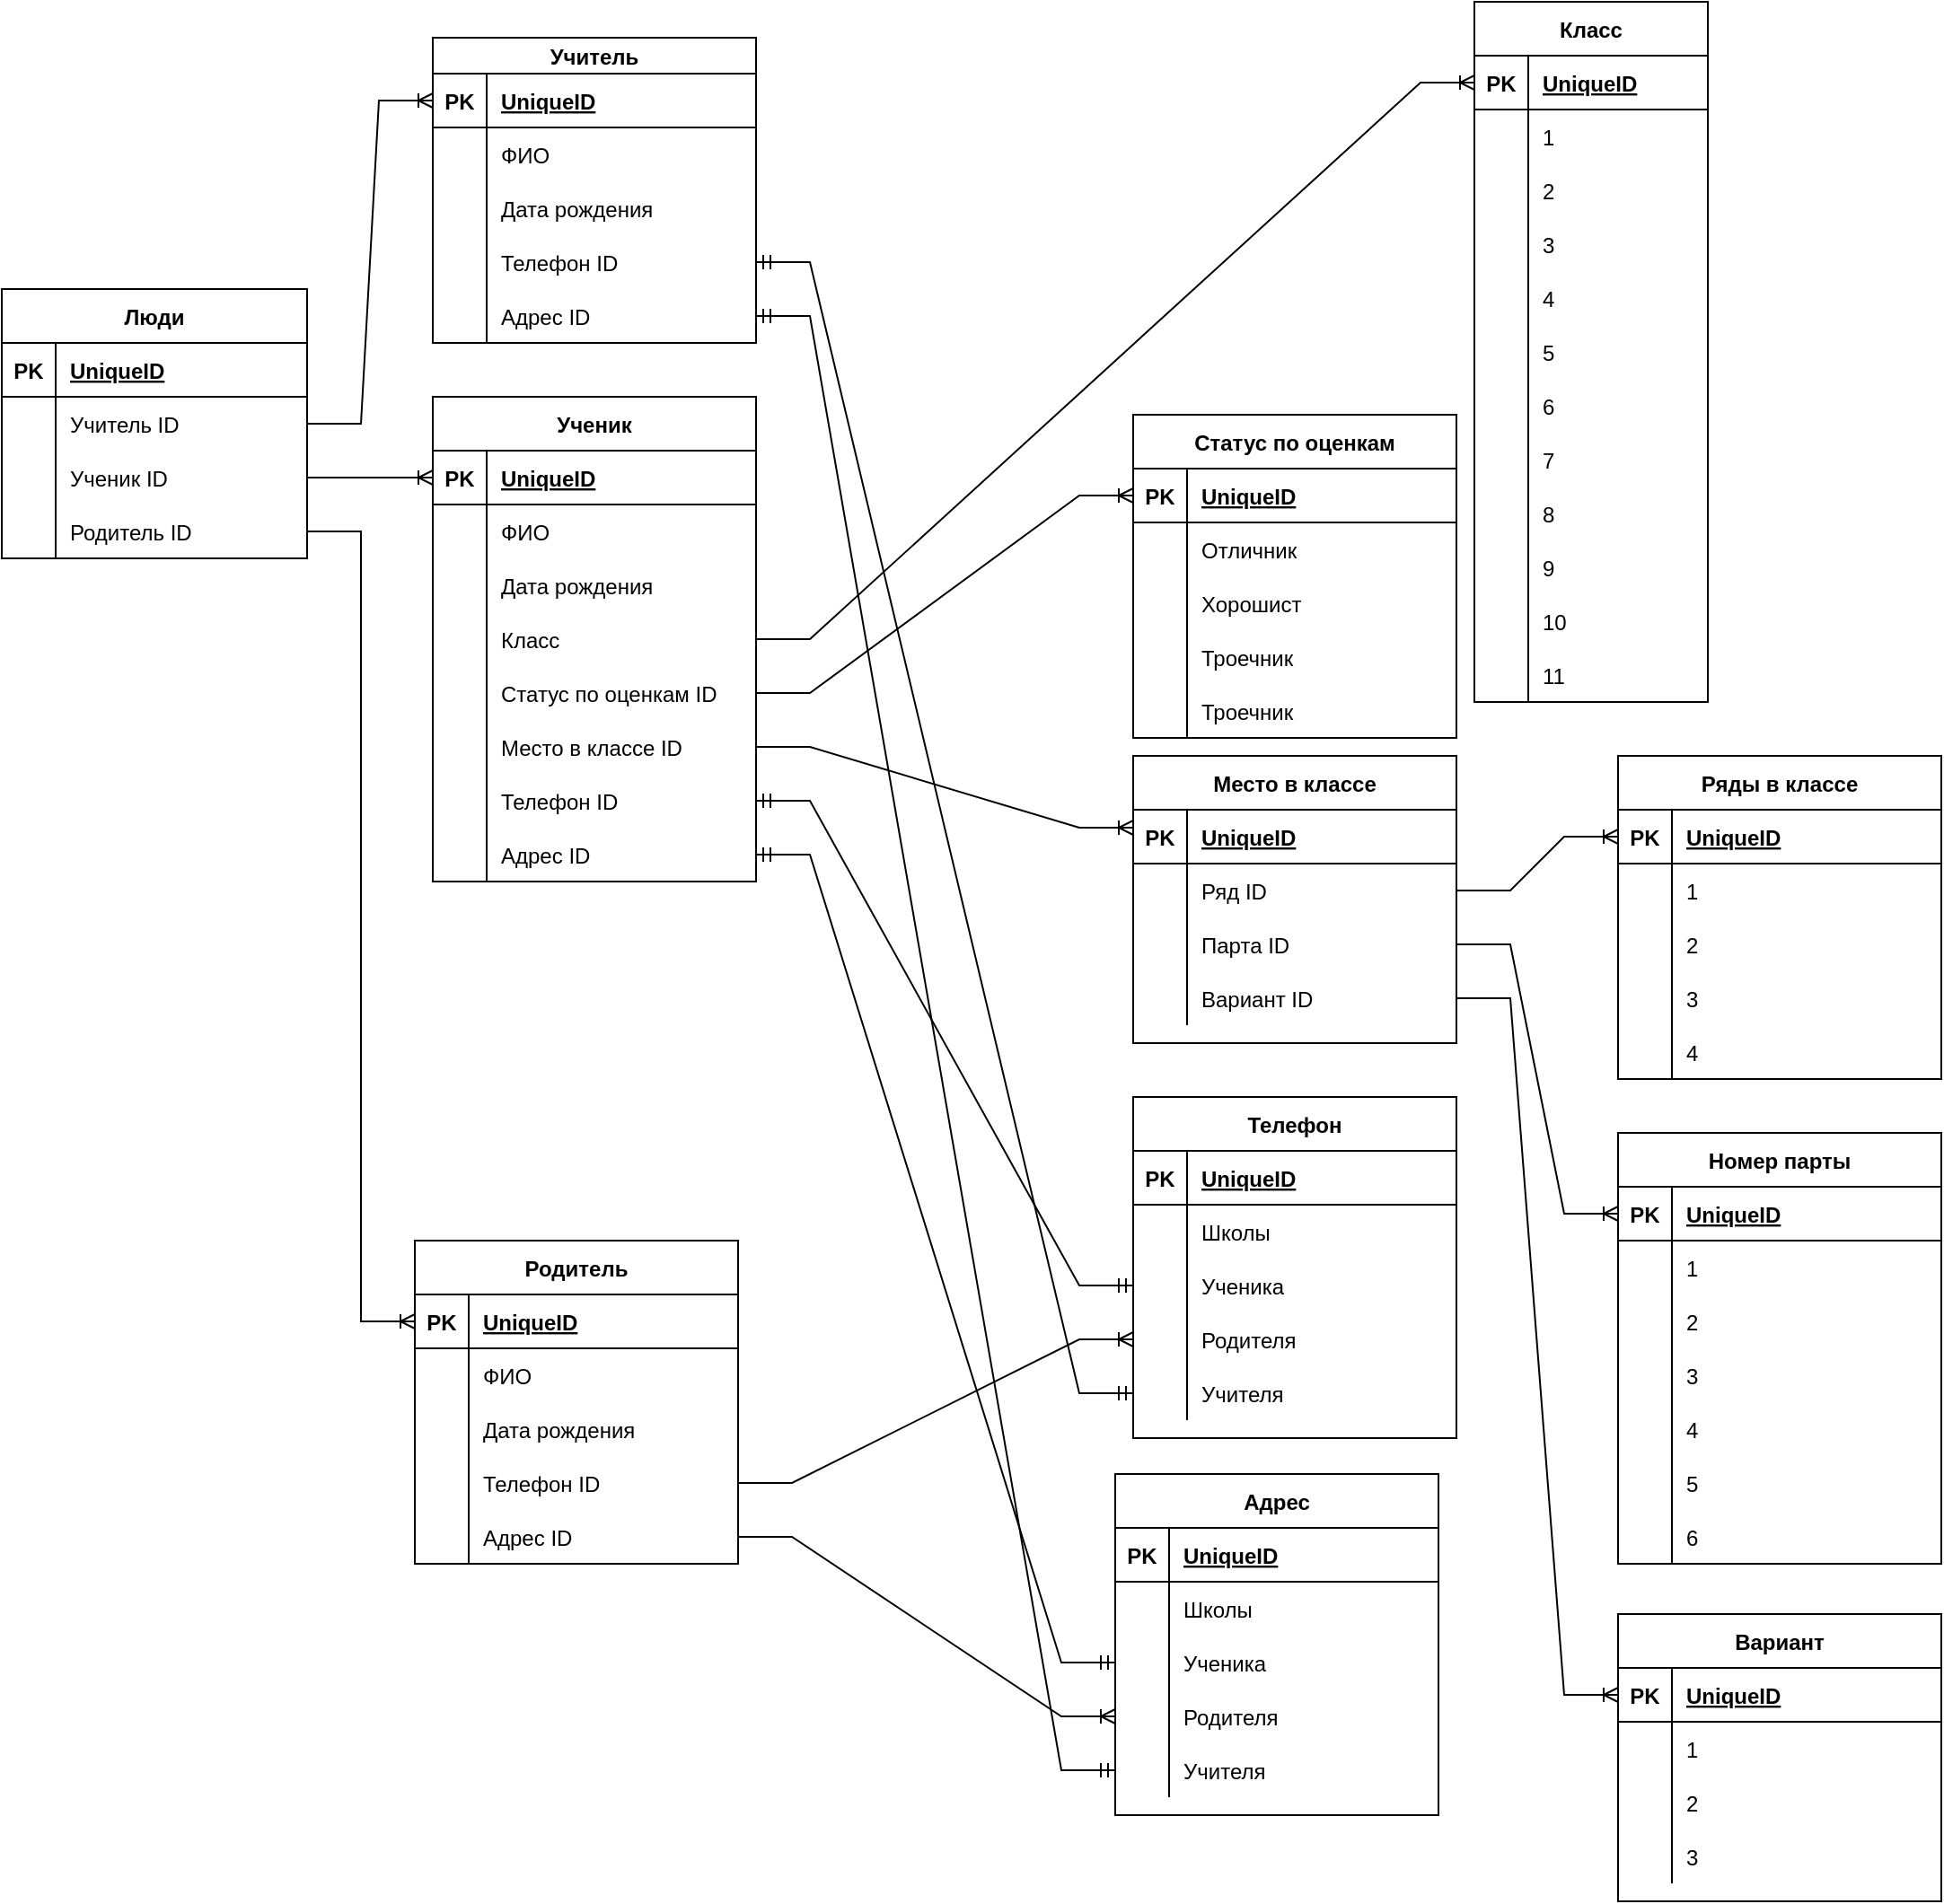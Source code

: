 <mxfile version="19.0.3" type="device"><diagram id="v6YzZT0fEU556KQmnLb1" name="Page-1"><mxGraphModel dx="1570" dy="1208" grid="1" gridSize="10" guides="1" tooltips="1" connect="1" arrows="1" fold="1" page="1" pageScale="1" pageWidth="1169" pageHeight="1654" math="0" shadow="0"><root><mxCell id="0"/><mxCell id="1" parent="0"/><mxCell id="7E7Pe89j7s42xobFzgxn-1" value="Ученик" style="shape=table;startSize=30;container=1;collapsible=1;childLayout=tableLayout;fixedRows=1;rowLines=0;fontStyle=1;align=center;resizeLast=1;" vertex="1" parent="1"><mxGeometry x="260" y="240" width="180" height="270" as="geometry"/></mxCell><mxCell id="7E7Pe89j7s42xobFzgxn-2" value="" style="shape=tableRow;horizontal=0;startSize=0;swimlaneHead=0;swimlaneBody=0;fillColor=none;collapsible=0;dropTarget=0;points=[[0,0.5],[1,0.5]];portConstraint=eastwest;top=0;left=0;right=0;bottom=1;" vertex="1" parent="7E7Pe89j7s42xobFzgxn-1"><mxGeometry y="30" width="180" height="30" as="geometry"/></mxCell><mxCell id="7E7Pe89j7s42xobFzgxn-3" value="PK" style="shape=partialRectangle;connectable=0;fillColor=none;top=0;left=0;bottom=0;right=0;fontStyle=1;overflow=hidden;" vertex="1" parent="7E7Pe89j7s42xobFzgxn-2"><mxGeometry width="30" height="30" as="geometry"><mxRectangle width="30" height="30" as="alternateBounds"/></mxGeometry></mxCell><mxCell id="7E7Pe89j7s42xobFzgxn-4" value="UniqueID" style="shape=partialRectangle;connectable=0;fillColor=none;top=0;left=0;bottom=0;right=0;align=left;spacingLeft=6;fontStyle=5;overflow=hidden;" vertex="1" parent="7E7Pe89j7s42xobFzgxn-2"><mxGeometry x="30" width="150" height="30" as="geometry"><mxRectangle width="150" height="30" as="alternateBounds"/></mxGeometry></mxCell><mxCell id="7E7Pe89j7s42xobFzgxn-5" value="" style="shape=tableRow;horizontal=0;startSize=0;swimlaneHead=0;swimlaneBody=0;fillColor=none;collapsible=0;dropTarget=0;points=[[0,0.5],[1,0.5]];portConstraint=eastwest;top=0;left=0;right=0;bottom=0;" vertex="1" parent="7E7Pe89j7s42xobFzgxn-1"><mxGeometry y="60" width="180" height="30" as="geometry"/></mxCell><mxCell id="7E7Pe89j7s42xobFzgxn-6" value="" style="shape=partialRectangle;connectable=0;fillColor=none;top=0;left=0;bottom=0;right=0;editable=1;overflow=hidden;" vertex="1" parent="7E7Pe89j7s42xobFzgxn-5"><mxGeometry width="30" height="30" as="geometry"><mxRectangle width="30" height="30" as="alternateBounds"/></mxGeometry></mxCell><mxCell id="7E7Pe89j7s42xobFzgxn-7" value="ФИО" style="shape=partialRectangle;connectable=0;fillColor=none;top=0;left=0;bottom=0;right=0;align=left;spacingLeft=6;overflow=hidden;" vertex="1" parent="7E7Pe89j7s42xobFzgxn-5"><mxGeometry x="30" width="150" height="30" as="geometry"><mxRectangle width="150" height="30" as="alternateBounds"/></mxGeometry></mxCell><mxCell id="7E7Pe89j7s42xobFzgxn-8" value="" style="shape=tableRow;horizontal=0;startSize=0;swimlaneHead=0;swimlaneBody=0;fillColor=none;collapsible=0;dropTarget=0;points=[[0,0.5],[1,0.5]];portConstraint=eastwest;top=0;left=0;right=0;bottom=0;" vertex="1" parent="7E7Pe89j7s42xobFzgxn-1"><mxGeometry y="90" width="180" height="30" as="geometry"/></mxCell><mxCell id="7E7Pe89j7s42xobFzgxn-9" value="" style="shape=partialRectangle;connectable=0;fillColor=none;top=0;left=0;bottom=0;right=0;editable=1;overflow=hidden;" vertex="1" parent="7E7Pe89j7s42xobFzgxn-8"><mxGeometry width="30" height="30" as="geometry"><mxRectangle width="30" height="30" as="alternateBounds"/></mxGeometry></mxCell><mxCell id="7E7Pe89j7s42xobFzgxn-10" value="Дата рождения" style="shape=partialRectangle;connectable=0;fillColor=none;top=0;left=0;bottom=0;right=0;align=left;spacingLeft=6;overflow=hidden;" vertex="1" parent="7E7Pe89j7s42xobFzgxn-8"><mxGeometry x="30" width="150" height="30" as="geometry"><mxRectangle width="150" height="30" as="alternateBounds"/></mxGeometry></mxCell><mxCell id="7E7Pe89j7s42xobFzgxn-11" value="" style="shape=tableRow;horizontal=0;startSize=0;swimlaneHead=0;swimlaneBody=0;fillColor=none;collapsible=0;dropTarget=0;points=[[0,0.5],[1,0.5]];portConstraint=eastwest;top=0;left=0;right=0;bottom=0;" vertex="1" parent="7E7Pe89j7s42xobFzgxn-1"><mxGeometry y="120" width="180" height="30" as="geometry"/></mxCell><mxCell id="7E7Pe89j7s42xobFzgxn-12" value="" style="shape=partialRectangle;connectable=0;fillColor=none;top=0;left=0;bottom=0;right=0;editable=1;overflow=hidden;" vertex="1" parent="7E7Pe89j7s42xobFzgxn-11"><mxGeometry width="30" height="30" as="geometry"><mxRectangle width="30" height="30" as="alternateBounds"/></mxGeometry></mxCell><mxCell id="7E7Pe89j7s42xobFzgxn-13" value="Класс" style="shape=partialRectangle;connectable=0;fillColor=none;top=0;left=0;bottom=0;right=0;align=left;spacingLeft=6;overflow=hidden;" vertex="1" parent="7E7Pe89j7s42xobFzgxn-11"><mxGeometry x="30" width="150" height="30" as="geometry"><mxRectangle width="150" height="30" as="alternateBounds"/></mxGeometry></mxCell><mxCell id="7E7Pe89j7s42xobFzgxn-88" value="" style="shape=tableRow;horizontal=0;startSize=0;swimlaneHead=0;swimlaneBody=0;fillColor=none;collapsible=0;dropTarget=0;points=[[0,0.5],[1,0.5]];portConstraint=eastwest;top=0;left=0;right=0;bottom=0;" vertex="1" parent="7E7Pe89j7s42xobFzgxn-1"><mxGeometry y="150" width="180" height="30" as="geometry"/></mxCell><mxCell id="7E7Pe89j7s42xobFzgxn-89" value="" style="shape=partialRectangle;connectable=0;fillColor=none;top=0;left=0;bottom=0;right=0;editable=1;overflow=hidden;" vertex="1" parent="7E7Pe89j7s42xobFzgxn-88"><mxGeometry width="30" height="30" as="geometry"><mxRectangle width="30" height="30" as="alternateBounds"/></mxGeometry></mxCell><mxCell id="7E7Pe89j7s42xobFzgxn-90" value="Статус по оценкам ID" style="shape=partialRectangle;connectable=0;fillColor=none;top=0;left=0;bottom=0;right=0;align=left;spacingLeft=6;overflow=hidden;" vertex="1" parent="7E7Pe89j7s42xobFzgxn-88"><mxGeometry x="30" width="150" height="30" as="geometry"><mxRectangle width="150" height="30" as="alternateBounds"/></mxGeometry></mxCell><mxCell id="7E7Pe89j7s42xobFzgxn-91" value="" style="shape=tableRow;horizontal=0;startSize=0;swimlaneHead=0;swimlaneBody=0;fillColor=none;collapsible=0;dropTarget=0;points=[[0,0.5],[1,0.5]];portConstraint=eastwest;top=0;left=0;right=0;bottom=0;" vertex="1" parent="7E7Pe89j7s42xobFzgxn-1"><mxGeometry y="180" width="180" height="30" as="geometry"/></mxCell><mxCell id="7E7Pe89j7s42xobFzgxn-92" value="" style="shape=partialRectangle;connectable=0;fillColor=none;top=0;left=0;bottom=0;right=0;editable=1;overflow=hidden;" vertex="1" parent="7E7Pe89j7s42xobFzgxn-91"><mxGeometry width="30" height="30" as="geometry"><mxRectangle width="30" height="30" as="alternateBounds"/></mxGeometry></mxCell><mxCell id="7E7Pe89j7s42xobFzgxn-93" value="Место в классе ID" style="shape=partialRectangle;connectable=0;fillColor=none;top=0;left=0;bottom=0;right=0;align=left;spacingLeft=6;overflow=hidden;" vertex="1" parent="7E7Pe89j7s42xobFzgxn-91"><mxGeometry x="30" width="150" height="30" as="geometry"><mxRectangle width="150" height="30" as="alternateBounds"/></mxGeometry></mxCell><mxCell id="7E7Pe89j7s42xobFzgxn-226" value="" style="shape=tableRow;horizontal=0;startSize=0;swimlaneHead=0;swimlaneBody=0;fillColor=none;collapsible=0;dropTarget=0;points=[[0,0.5],[1,0.5]];portConstraint=eastwest;top=0;left=0;right=0;bottom=0;" vertex="1" parent="7E7Pe89j7s42xobFzgxn-1"><mxGeometry y="210" width="180" height="30" as="geometry"/></mxCell><mxCell id="7E7Pe89j7s42xobFzgxn-227" value="" style="shape=partialRectangle;connectable=0;fillColor=none;top=0;left=0;bottom=0;right=0;editable=1;overflow=hidden;" vertex="1" parent="7E7Pe89j7s42xobFzgxn-226"><mxGeometry width="30" height="30" as="geometry"><mxRectangle width="30" height="30" as="alternateBounds"/></mxGeometry></mxCell><mxCell id="7E7Pe89j7s42xobFzgxn-228" value="Телефон ID" style="shape=partialRectangle;connectable=0;fillColor=none;top=0;left=0;bottom=0;right=0;align=left;spacingLeft=6;overflow=hidden;" vertex="1" parent="7E7Pe89j7s42xobFzgxn-226"><mxGeometry x="30" width="150" height="30" as="geometry"><mxRectangle width="150" height="30" as="alternateBounds"/></mxGeometry></mxCell><mxCell id="7E7Pe89j7s42xobFzgxn-229" value="" style="shape=tableRow;horizontal=0;startSize=0;swimlaneHead=0;swimlaneBody=0;fillColor=none;collapsible=0;dropTarget=0;points=[[0,0.5],[1,0.5]];portConstraint=eastwest;top=0;left=0;right=0;bottom=0;" vertex="1" parent="7E7Pe89j7s42xobFzgxn-1"><mxGeometry y="240" width="180" height="30" as="geometry"/></mxCell><mxCell id="7E7Pe89j7s42xobFzgxn-230" value="" style="shape=partialRectangle;connectable=0;fillColor=none;top=0;left=0;bottom=0;right=0;editable=1;overflow=hidden;" vertex="1" parent="7E7Pe89j7s42xobFzgxn-229"><mxGeometry width="30" height="30" as="geometry"><mxRectangle width="30" height="30" as="alternateBounds"/></mxGeometry></mxCell><mxCell id="7E7Pe89j7s42xobFzgxn-231" value="Адрес ID" style="shape=partialRectangle;connectable=0;fillColor=none;top=0;left=0;bottom=0;right=0;align=left;spacingLeft=6;overflow=hidden;" vertex="1" parent="7E7Pe89j7s42xobFzgxn-229"><mxGeometry x="30" width="150" height="30" as="geometry"><mxRectangle width="150" height="30" as="alternateBounds"/></mxGeometry></mxCell><mxCell id="7E7Pe89j7s42xobFzgxn-17" value="Статус по оценкам" style="shape=table;startSize=30;container=1;collapsible=1;childLayout=tableLayout;fixedRows=1;rowLines=0;fontStyle=1;align=center;resizeLast=1;" vertex="1" parent="1"><mxGeometry x="650" y="250" width="180" height="180" as="geometry"/></mxCell><mxCell id="7E7Pe89j7s42xobFzgxn-18" value="" style="shape=tableRow;horizontal=0;startSize=0;swimlaneHead=0;swimlaneBody=0;fillColor=none;collapsible=0;dropTarget=0;points=[[0,0.5],[1,0.5]];portConstraint=eastwest;top=0;left=0;right=0;bottom=1;" vertex="1" parent="7E7Pe89j7s42xobFzgxn-17"><mxGeometry y="30" width="180" height="30" as="geometry"/></mxCell><mxCell id="7E7Pe89j7s42xobFzgxn-19" value="PK" style="shape=partialRectangle;connectable=0;fillColor=none;top=0;left=0;bottom=0;right=0;fontStyle=1;overflow=hidden;" vertex="1" parent="7E7Pe89j7s42xobFzgxn-18"><mxGeometry width="30" height="30" as="geometry"><mxRectangle width="30" height="30" as="alternateBounds"/></mxGeometry></mxCell><mxCell id="7E7Pe89j7s42xobFzgxn-20" value="UniqueID" style="shape=partialRectangle;connectable=0;fillColor=none;top=0;left=0;bottom=0;right=0;align=left;spacingLeft=6;fontStyle=5;overflow=hidden;" vertex="1" parent="7E7Pe89j7s42xobFzgxn-18"><mxGeometry x="30" width="150" height="30" as="geometry"><mxRectangle width="150" height="30" as="alternateBounds"/></mxGeometry></mxCell><mxCell id="7E7Pe89j7s42xobFzgxn-21" value="" style="shape=tableRow;horizontal=0;startSize=0;swimlaneHead=0;swimlaneBody=0;fillColor=none;collapsible=0;dropTarget=0;points=[[0,0.5],[1,0.5]];portConstraint=eastwest;top=0;left=0;right=0;bottom=0;" vertex="1" parent="7E7Pe89j7s42xobFzgxn-17"><mxGeometry y="60" width="180" height="30" as="geometry"/></mxCell><mxCell id="7E7Pe89j7s42xobFzgxn-22" value="" style="shape=partialRectangle;connectable=0;fillColor=none;top=0;left=0;bottom=0;right=0;editable=1;overflow=hidden;" vertex="1" parent="7E7Pe89j7s42xobFzgxn-21"><mxGeometry width="30" height="30" as="geometry"><mxRectangle width="30" height="30" as="alternateBounds"/></mxGeometry></mxCell><mxCell id="7E7Pe89j7s42xobFzgxn-23" value="Отличник" style="shape=partialRectangle;connectable=0;fillColor=none;top=0;left=0;bottom=0;right=0;align=left;spacingLeft=6;overflow=hidden;" vertex="1" parent="7E7Pe89j7s42xobFzgxn-21"><mxGeometry x="30" width="150" height="30" as="geometry"><mxRectangle width="150" height="30" as="alternateBounds"/></mxGeometry></mxCell><mxCell id="7E7Pe89j7s42xobFzgxn-24" value="" style="shape=tableRow;horizontal=0;startSize=0;swimlaneHead=0;swimlaneBody=0;fillColor=none;collapsible=0;dropTarget=0;points=[[0,0.5],[1,0.5]];portConstraint=eastwest;top=0;left=0;right=0;bottom=0;" vertex="1" parent="7E7Pe89j7s42xobFzgxn-17"><mxGeometry y="90" width="180" height="30" as="geometry"/></mxCell><mxCell id="7E7Pe89j7s42xobFzgxn-25" value="" style="shape=partialRectangle;connectable=0;fillColor=none;top=0;left=0;bottom=0;right=0;editable=1;overflow=hidden;" vertex="1" parent="7E7Pe89j7s42xobFzgxn-24"><mxGeometry width="30" height="30" as="geometry"><mxRectangle width="30" height="30" as="alternateBounds"/></mxGeometry></mxCell><mxCell id="7E7Pe89j7s42xobFzgxn-26" value="Хорошист" style="shape=partialRectangle;connectable=0;fillColor=none;top=0;left=0;bottom=0;right=0;align=left;spacingLeft=6;overflow=hidden;" vertex="1" parent="7E7Pe89j7s42xobFzgxn-24"><mxGeometry x="30" width="150" height="30" as="geometry"><mxRectangle width="150" height="30" as="alternateBounds"/></mxGeometry></mxCell><mxCell id="7E7Pe89j7s42xobFzgxn-27" value="" style="shape=tableRow;horizontal=0;startSize=0;swimlaneHead=0;swimlaneBody=0;fillColor=none;collapsible=0;dropTarget=0;points=[[0,0.5],[1,0.5]];portConstraint=eastwest;top=0;left=0;right=0;bottom=0;" vertex="1" parent="7E7Pe89j7s42xobFzgxn-17"><mxGeometry y="120" width="180" height="30" as="geometry"/></mxCell><mxCell id="7E7Pe89j7s42xobFzgxn-28" value="" style="shape=partialRectangle;connectable=0;fillColor=none;top=0;left=0;bottom=0;right=0;editable=1;overflow=hidden;" vertex="1" parent="7E7Pe89j7s42xobFzgxn-27"><mxGeometry width="30" height="30" as="geometry"><mxRectangle width="30" height="30" as="alternateBounds"/></mxGeometry></mxCell><mxCell id="7E7Pe89j7s42xobFzgxn-29" value="Троечник" style="shape=partialRectangle;connectable=0;fillColor=none;top=0;left=0;bottom=0;right=0;align=left;spacingLeft=6;overflow=hidden;" vertex="1" parent="7E7Pe89j7s42xobFzgxn-27"><mxGeometry x="30" width="150" height="30" as="geometry"><mxRectangle width="150" height="30" as="alternateBounds"/></mxGeometry></mxCell><mxCell id="7E7Pe89j7s42xobFzgxn-97" value="" style="shape=tableRow;horizontal=0;startSize=0;swimlaneHead=0;swimlaneBody=0;fillColor=none;collapsible=0;dropTarget=0;points=[[0,0.5],[1,0.5]];portConstraint=eastwest;top=0;left=0;right=0;bottom=0;" vertex="1" parent="7E7Pe89j7s42xobFzgxn-17"><mxGeometry y="150" width="180" height="30" as="geometry"/></mxCell><mxCell id="7E7Pe89j7s42xobFzgxn-98" value="" style="shape=partialRectangle;connectable=0;fillColor=none;top=0;left=0;bottom=0;right=0;editable=1;overflow=hidden;" vertex="1" parent="7E7Pe89j7s42xobFzgxn-97"><mxGeometry width="30" height="30" as="geometry"><mxRectangle width="30" height="30" as="alternateBounds"/></mxGeometry></mxCell><mxCell id="7E7Pe89j7s42xobFzgxn-99" value="Троечник" style="shape=partialRectangle;connectable=0;fillColor=none;top=0;left=0;bottom=0;right=0;align=left;spacingLeft=6;overflow=hidden;" vertex="1" parent="7E7Pe89j7s42xobFzgxn-97"><mxGeometry x="30" width="150" height="30" as="geometry"><mxRectangle width="150" height="30" as="alternateBounds"/></mxGeometry></mxCell><mxCell id="7E7Pe89j7s42xobFzgxn-31" value="Место в классе" style="shape=table;startSize=30;container=1;collapsible=1;childLayout=tableLayout;fixedRows=1;rowLines=0;fontStyle=1;align=center;resizeLast=1;" vertex="1" parent="1"><mxGeometry x="650" y="440" width="180" height="160" as="geometry"/></mxCell><mxCell id="7E7Pe89j7s42xobFzgxn-32" value="" style="shape=tableRow;horizontal=0;startSize=0;swimlaneHead=0;swimlaneBody=0;fillColor=none;collapsible=0;dropTarget=0;points=[[0,0.5],[1,0.5]];portConstraint=eastwest;top=0;left=0;right=0;bottom=1;" vertex="1" parent="7E7Pe89j7s42xobFzgxn-31"><mxGeometry y="30" width="180" height="30" as="geometry"/></mxCell><mxCell id="7E7Pe89j7s42xobFzgxn-33" value="PK" style="shape=partialRectangle;connectable=0;fillColor=none;top=0;left=0;bottom=0;right=0;fontStyle=1;overflow=hidden;" vertex="1" parent="7E7Pe89j7s42xobFzgxn-32"><mxGeometry width="30" height="30" as="geometry"><mxRectangle width="30" height="30" as="alternateBounds"/></mxGeometry></mxCell><mxCell id="7E7Pe89j7s42xobFzgxn-34" value="UniqueID" style="shape=partialRectangle;connectable=0;fillColor=none;top=0;left=0;bottom=0;right=0;align=left;spacingLeft=6;fontStyle=5;overflow=hidden;" vertex="1" parent="7E7Pe89j7s42xobFzgxn-32"><mxGeometry x="30" width="150" height="30" as="geometry"><mxRectangle width="150" height="30" as="alternateBounds"/></mxGeometry></mxCell><mxCell id="7E7Pe89j7s42xobFzgxn-35" value="" style="shape=tableRow;horizontal=0;startSize=0;swimlaneHead=0;swimlaneBody=0;fillColor=none;collapsible=0;dropTarget=0;points=[[0,0.5],[1,0.5]];portConstraint=eastwest;top=0;left=0;right=0;bottom=0;" vertex="1" parent="7E7Pe89j7s42xobFzgxn-31"><mxGeometry y="60" width="180" height="30" as="geometry"/></mxCell><mxCell id="7E7Pe89j7s42xobFzgxn-36" value="" style="shape=partialRectangle;connectable=0;fillColor=none;top=0;left=0;bottom=0;right=0;editable=1;overflow=hidden;" vertex="1" parent="7E7Pe89j7s42xobFzgxn-35"><mxGeometry width="30" height="30" as="geometry"><mxRectangle width="30" height="30" as="alternateBounds"/></mxGeometry></mxCell><mxCell id="7E7Pe89j7s42xobFzgxn-37" value="Ряд ID" style="shape=partialRectangle;connectable=0;fillColor=none;top=0;left=0;bottom=0;right=0;align=left;spacingLeft=6;overflow=hidden;" vertex="1" parent="7E7Pe89j7s42xobFzgxn-35"><mxGeometry x="30" width="150" height="30" as="geometry"><mxRectangle width="150" height="30" as="alternateBounds"/></mxGeometry></mxCell><mxCell id="7E7Pe89j7s42xobFzgxn-38" value="" style="shape=tableRow;horizontal=0;startSize=0;swimlaneHead=0;swimlaneBody=0;fillColor=none;collapsible=0;dropTarget=0;points=[[0,0.5],[1,0.5]];portConstraint=eastwest;top=0;left=0;right=0;bottom=0;" vertex="1" parent="7E7Pe89j7s42xobFzgxn-31"><mxGeometry y="90" width="180" height="30" as="geometry"/></mxCell><mxCell id="7E7Pe89j7s42xobFzgxn-39" value="" style="shape=partialRectangle;connectable=0;fillColor=none;top=0;left=0;bottom=0;right=0;editable=1;overflow=hidden;" vertex="1" parent="7E7Pe89j7s42xobFzgxn-38"><mxGeometry width="30" height="30" as="geometry"><mxRectangle width="30" height="30" as="alternateBounds"/></mxGeometry></mxCell><mxCell id="7E7Pe89j7s42xobFzgxn-40" value="Парта ID" style="shape=partialRectangle;connectable=0;fillColor=none;top=0;left=0;bottom=0;right=0;align=left;spacingLeft=6;overflow=hidden;" vertex="1" parent="7E7Pe89j7s42xobFzgxn-38"><mxGeometry x="30" width="150" height="30" as="geometry"><mxRectangle width="150" height="30" as="alternateBounds"/></mxGeometry></mxCell><mxCell id="7E7Pe89j7s42xobFzgxn-41" value="" style="shape=tableRow;horizontal=0;startSize=0;swimlaneHead=0;swimlaneBody=0;fillColor=none;collapsible=0;dropTarget=0;points=[[0,0.5],[1,0.5]];portConstraint=eastwest;top=0;left=0;right=0;bottom=0;" vertex="1" parent="7E7Pe89j7s42xobFzgxn-31"><mxGeometry y="120" width="180" height="30" as="geometry"/></mxCell><mxCell id="7E7Pe89j7s42xobFzgxn-42" value="" style="shape=partialRectangle;connectable=0;fillColor=none;top=0;left=0;bottom=0;right=0;editable=1;overflow=hidden;" vertex="1" parent="7E7Pe89j7s42xobFzgxn-41"><mxGeometry width="30" height="30" as="geometry"><mxRectangle width="30" height="30" as="alternateBounds"/></mxGeometry></mxCell><mxCell id="7E7Pe89j7s42xobFzgxn-43" value="Вариант ID" style="shape=partialRectangle;connectable=0;fillColor=none;top=0;left=0;bottom=0;right=0;align=left;spacingLeft=6;overflow=hidden;" vertex="1" parent="7E7Pe89j7s42xobFzgxn-41"><mxGeometry x="30" width="150" height="30" as="geometry"><mxRectangle width="150" height="30" as="alternateBounds"/></mxGeometry></mxCell><mxCell id="7E7Pe89j7s42xobFzgxn-44" value="Ряды в классе" style="shape=table;startSize=30;container=1;collapsible=1;childLayout=tableLayout;fixedRows=1;rowLines=0;fontStyle=1;align=center;resizeLast=1;" vertex="1" parent="1"><mxGeometry x="920" y="440" width="180" height="180" as="geometry"/></mxCell><mxCell id="7E7Pe89j7s42xobFzgxn-45" value="" style="shape=tableRow;horizontal=0;startSize=0;swimlaneHead=0;swimlaneBody=0;fillColor=none;collapsible=0;dropTarget=0;points=[[0,0.5],[1,0.5]];portConstraint=eastwest;top=0;left=0;right=0;bottom=1;" vertex="1" parent="7E7Pe89j7s42xobFzgxn-44"><mxGeometry y="30" width="180" height="30" as="geometry"/></mxCell><mxCell id="7E7Pe89j7s42xobFzgxn-46" value="PK" style="shape=partialRectangle;connectable=0;fillColor=none;top=0;left=0;bottom=0;right=0;fontStyle=1;overflow=hidden;" vertex="1" parent="7E7Pe89j7s42xobFzgxn-45"><mxGeometry width="30" height="30" as="geometry"><mxRectangle width="30" height="30" as="alternateBounds"/></mxGeometry></mxCell><mxCell id="7E7Pe89j7s42xobFzgxn-47" value="UniqueID" style="shape=partialRectangle;connectable=0;fillColor=none;top=0;left=0;bottom=0;right=0;align=left;spacingLeft=6;fontStyle=5;overflow=hidden;" vertex="1" parent="7E7Pe89j7s42xobFzgxn-45"><mxGeometry x="30" width="150" height="30" as="geometry"><mxRectangle width="150" height="30" as="alternateBounds"/></mxGeometry></mxCell><mxCell id="7E7Pe89j7s42xobFzgxn-48" value="" style="shape=tableRow;horizontal=0;startSize=0;swimlaneHead=0;swimlaneBody=0;fillColor=none;collapsible=0;dropTarget=0;points=[[0,0.5],[1,0.5]];portConstraint=eastwest;top=0;left=0;right=0;bottom=0;" vertex="1" parent="7E7Pe89j7s42xobFzgxn-44"><mxGeometry y="60" width="180" height="30" as="geometry"/></mxCell><mxCell id="7E7Pe89j7s42xobFzgxn-49" value="" style="shape=partialRectangle;connectable=0;fillColor=none;top=0;left=0;bottom=0;right=0;editable=1;overflow=hidden;" vertex="1" parent="7E7Pe89j7s42xobFzgxn-48"><mxGeometry width="30" height="30" as="geometry"><mxRectangle width="30" height="30" as="alternateBounds"/></mxGeometry></mxCell><mxCell id="7E7Pe89j7s42xobFzgxn-50" value="1" style="shape=partialRectangle;connectable=0;fillColor=none;top=0;left=0;bottom=0;right=0;align=left;spacingLeft=6;overflow=hidden;" vertex="1" parent="7E7Pe89j7s42xobFzgxn-48"><mxGeometry x="30" width="150" height="30" as="geometry"><mxRectangle width="150" height="30" as="alternateBounds"/></mxGeometry></mxCell><mxCell id="7E7Pe89j7s42xobFzgxn-51" value="" style="shape=tableRow;horizontal=0;startSize=0;swimlaneHead=0;swimlaneBody=0;fillColor=none;collapsible=0;dropTarget=0;points=[[0,0.5],[1,0.5]];portConstraint=eastwest;top=0;left=0;right=0;bottom=0;" vertex="1" parent="7E7Pe89j7s42xobFzgxn-44"><mxGeometry y="90" width="180" height="30" as="geometry"/></mxCell><mxCell id="7E7Pe89j7s42xobFzgxn-52" value="" style="shape=partialRectangle;connectable=0;fillColor=none;top=0;left=0;bottom=0;right=0;editable=1;overflow=hidden;" vertex="1" parent="7E7Pe89j7s42xobFzgxn-51"><mxGeometry width="30" height="30" as="geometry"><mxRectangle width="30" height="30" as="alternateBounds"/></mxGeometry></mxCell><mxCell id="7E7Pe89j7s42xobFzgxn-53" value="2" style="shape=partialRectangle;connectable=0;fillColor=none;top=0;left=0;bottom=0;right=0;align=left;spacingLeft=6;overflow=hidden;" vertex="1" parent="7E7Pe89j7s42xobFzgxn-51"><mxGeometry x="30" width="150" height="30" as="geometry"><mxRectangle width="150" height="30" as="alternateBounds"/></mxGeometry></mxCell><mxCell id="7E7Pe89j7s42xobFzgxn-54" value="" style="shape=tableRow;horizontal=0;startSize=0;swimlaneHead=0;swimlaneBody=0;fillColor=none;collapsible=0;dropTarget=0;points=[[0,0.5],[1,0.5]];portConstraint=eastwest;top=0;left=0;right=0;bottom=0;" vertex="1" parent="7E7Pe89j7s42xobFzgxn-44"><mxGeometry y="120" width="180" height="30" as="geometry"/></mxCell><mxCell id="7E7Pe89j7s42xobFzgxn-55" value="" style="shape=partialRectangle;connectable=0;fillColor=none;top=0;left=0;bottom=0;right=0;editable=1;overflow=hidden;" vertex="1" parent="7E7Pe89j7s42xobFzgxn-54"><mxGeometry width="30" height="30" as="geometry"><mxRectangle width="30" height="30" as="alternateBounds"/></mxGeometry></mxCell><mxCell id="7E7Pe89j7s42xobFzgxn-56" value="3" style="shape=partialRectangle;connectable=0;fillColor=none;top=0;left=0;bottom=0;right=0;align=left;spacingLeft=6;overflow=hidden;" vertex="1" parent="7E7Pe89j7s42xobFzgxn-54"><mxGeometry x="30" width="150" height="30" as="geometry"><mxRectangle width="150" height="30" as="alternateBounds"/></mxGeometry></mxCell><mxCell id="7E7Pe89j7s42xobFzgxn-100" value="" style="shape=tableRow;horizontal=0;startSize=0;swimlaneHead=0;swimlaneBody=0;fillColor=none;collapsible=0;dropTarget=0;points=[[0,0.5],[1,0.5]];portConstraint=eastwest;top=0;left=0;right=0;bottom=0;" vertex="1" parent="7E7Pe89j7s42xobFzgxn-44"><mxGeometry y="150" width="180" height="30" as="geometry"/></mxCell><mxCell id="7E7Pe89j7s42xobFzgxn-101" value="" style="shape=partialRectangle;connectable=0;fillColor=none;top=0;left=0;bottom=0;right=0;editable=1;overflow=hidden;" vertex="1" parent="7E7Pe89j7s42xobFzgxn-100"><mxGeometry width="30" height="30" as="geometry"><mxRectangle width="30" height="30" as="alternateBounds"/></mxGeometry></mxCell><mxCell id="7E7Pe89j7s42xobFzgxn-102" value="4" style="shape=partialRectangle;connectable=0;fillColor=none;top=0;left=0;bottom=0;right=0;align=left;spacingLeft=6;overflow=hidden;" vertex="1" parent="7E7Pe89j7s42xobFzgxn-100"><mxGeometry x="30" width="150" height="30" as="geometry"><mxRectangle width="150" height="30" as="alternateBounds"/></mxGeometry></mxCell><mxCell id="7E7Pe89j7s42xobFzgxn-58" value="Номер парты" style="shape=table;startSize=30;container=1;collapsible=1;childLayout=tableLayout;fixedRows=1;rowLines=0;fontStyle=1;align=center;resizeLast=1;" vertex="1" parent="1"><mxGeometry x="920" y="650" width="180" height="240" as="geometry"/></mxCell><mxCell id="7E7Pe89j7s42xobFzgxn-59" value="" style="shape=tableRow;horizontal=0;startSize=0;swimlaneHead=0;swimlaneBody=0;fillColor=none;collapsible=0;dropTarget=0;points=[[0,0.5],[1,0.5]];portConstraint=eastwest;top=0;left=0;right=0;bottom=1;" vertex="1" parent="7E7Pe89j7s42xobFzgxn-58"><mxGeometry y="30" width="180" height="30" as="geometry"/></mxCell><mxCell id="7E7Pe89j7s42xobFzgxn-60" value="PK" style="shape=partialRectangle;connectable=0;fillColor=none;top=0;left=0;bottom=0;right=0;fontStyle=1;overflow=hidden;" vertex="1" parent="7E7Pe89j7s42xobFzgxn-59"><mxGeometry width="30" height="30" as="geometry"><mxRectangle width="30" height="30" as="alternateBounds"/></mxGeometry></mxCell><mxCell id="7E7Pe89j7s42xobFzgxn-61" value="UniqueID" style="shape=partialRectangle;connectable=0;fillColor=none;top=0;left=0;bottom=0;right=0;align=left;spacingLeft=6;fontStyle=5;overflow=hidden;" vertex="1" parent="7E7Pe89j7s42xobFzgxn-59"><mxGeometry x="30" width="150" height="30" as="geometry"><mxRectangle width="150" height="30" as="alternateBounds"/></mxGeometry></mxCell><mxCell id="7E7Pe89j7s42xobFzgxn-62" value="" style="shape=tableRow;horizontal=0;startSize=0;swimlaneHead=0;swimlaneBody=0;fillColor=none;collapsible=0;dropTarget=0;points=[[0,0.5],[1,0.5]];portConstraint=eastwest;top=0;left=0;right=0;bottom=0;" vertex="1" parent="7E7Pe89j7s42xobFzgxn-58"><mxGeometry y="60" width="180" height="30" as="geometry"/></mxCell><mxCell id="7E7Pe89j7s42xobFzgxn-63" value="" style="shape=partialRectangle;connectable=0;fillColor=none;top=0;left=0;bottom=0;right=0;editable=1;overflow=hidden;" vertex="1" parent="7E7Pe89j7s42xobFzgxn-62"><mxGeometry width="30" height="30" as="geometry"><mxRectangle width="30" height="30" as="alternateBounds"/></mxGeometry></mxCell><mxCell id="7E7Pe89j7s42xobFzgxn-64" value="1" style="shape=partialRectangle;connectable=0;fillColor=none;top=0;left=0;bottom=0;right=0;align=left;spacingLeft=6;overflow=hidden;" vertex="1" parent="7E7Pe89j7s42xobFzgxn-62"><mxGeometry x="30" width="150" height="30" as="geometry"><mxRectangle width="150" height="30" as="alternateBounds"/></mxGeometry></mxCell><mxCell id="7E7Pe89j7s42xobFzgxn-65" value="" style="shape=tableRow;horizontal=0;startSize=0;swimlaneHead=0;swimlaneBody=0;fillColor=none;collapsible=0;dropTarget=0;points=[[0,0.5],[1,0.5]];portConstraint=eastwest;top=0;left=0;right=0;bottom=0;" vertex="1" parent="7E7Pe89j7s42xobFzgxn-58"><mxGeometry y="90" width="180" height="30" as="geometry"/></mxCell><mxCell id="7E7Pe89j7s42xobFzgxn-66" value="" style="shape=partialRectangle;connectable=0;fillColor=none;top=0;left=0;bottom=0;right=0;editable=1;overflow=hidden;" vertex="1" parent="7E7Pe89j7s42xobFzgxn-65"><mxGeometry width="30" height="30" as="geometry"><mxRectangle width="30" height="30" as="alternateBounds"/></mxGeometry></mxCell><mxCell id="7E7Pe89j7s42xobFzgxn-67" value="2" style="shape=partialRectangle;connectable=0;fillColor=none;top=0;left=0;bottom=0;right=0;align=left;spacingLeft=6;overflow=hidden;" vertex="1" parent="7E7Pe89j7s42xobFzgxn-65"><mxGeometry x="30" width="150" height="30" as="geometry"><mxRectangle width="150" height="30" as="alternateBounds"/></mxGeometry></mxCell><mxCell id="7E7Pe89j7s42xobFzgxn-68" value="" style="shape=tableRow;horizontal=0;startSize=0;swimlaneHead=0;swimlaneBody=0;fillColor=none;collapsible=0;dropTarget=0;points=[[0,0.5],[1,0.5]];portConstraint=eastwest;top=0;left=0;right=0;bottom=0;" vertex="1" parent="7E7Pe89j7s42xobFzgxn-58"><mxGeometry y="120" width="180" height="30" as="geometry"/></mxCell><mxCell id="7E7Pe89j7s42xobFzgxn-69" value="" style="shape=partialRectangle;connectable=0;fillColor=none;top=0;left=0;bottom=0;right=0;editable=1;overflow=hidden;" vertex="1" parent="7E7Pe89j7s42xobFzgxn-68"><mxGeometry width="30" height="30" as="geometry"><mxRectangle width="30" height="30" as="alternateBounds"/></mxGeometry></mxCell><mxCell id="7E7Pe89j7s42xobFzgxn-70" value="3" style="shape=partialRectangle;connectable=0;fillColor=none;top=0;left=0;bottom=0;right=0;align=left;spacingLeft=6;overflow=hidden;" vertex="1" parent="7E7Pe89j7s42xobFzgxn-68"><mxGeometry x="30" width="150" height="30" as="geometry"><mxRectangle width="150" height="30" as="alternateBounds"/></mxGeometry></mxCell><mxCell id="7E7Pe89j7s42xobFzgxn-103" value="" style="shape=tableRow;horizontal=0;startSize=0;swimlaneHead=0;swimlaneBody=0;fillColor=none;collapsible=0;dropTarget=0;points=[[0,0.5],[1,0.5]];portConstraint=eastwest;top=0;left=0;right=0;bottom=0;" vertex="1" parent="7E7Pe89j7s42xobFzgxn-58"><mxGeometry y="150" width="180" height="30" as="geometry"/></mxCell><mxCell id="7E7Pe89j7s42xobFzgxn-104" value="" style="shape=partialRectangle;connectable=0;fillColor=none;top=0;left=0;bottom=0;right=0;editable=1;overflow=hidden;" vertex="1" parent="7E7Pe89j7s42xobFzgxn-103"><mxGeometry width="30" height="30" as="geometry"><mxRectangle width="30" height="30" as="alternateBounds"/></mxGeometry></mxCell><mxCell id="7E7Pe89j7s42xobFzgxn-105" value="4" style="shape=partialRectangle;connectable=0;fillColor=none;top=0;left=0;bottom=0;right=0;align=left;spacingLeft=6;overflow=hidden;" vertex="1" parent="7E7Pe89j7s42xobFzgxn-103"><mxGeometry x="30" width="150" height="30" as="geometry"><mxRectangle width="150" height="30" as="alternateBounds"/></mxGeometry></mxCell><mxCell id="7E7Pe89j7s42xobFzgxn-106" value="" style="shape=tableRow;horizontal=0;startSize=0;swimlaneHead=0;swimlaneBody=0;fillColor=none;collapsible=0;dropTarget=0;points=[[0,0.5],[1,0.5]];portConstraint=eastwest;top=0;left=0;right=0;bottom=0;" vertex="1" parent="7E7Pe89j7s42xobFzgxn-58"><mxGeometry y="180" width="180" height="30" as="geometry"/></mxCell><mxCell id="7E7Pe89j7s42xobFzgxn-107" value="" style="shape=partialRectangle;connectable=0;fillColor=none;top=0;left=0;bottom=0;right=0;editable=1;overflow=hidden;" vertex="1" parent="7E7Pe89j7s42xobFzgxn-106"><mxGeometry width="30" height="30" as="geometry"><mxRectangle width="30" height="30" as="alternateBounds"/></mxGeometry></mxCell><mxCell id="7E7Pe89j7s42xobFzgxn-108" value="5" style="shape=partialRectangle;connectable=0;fillColor=none;top=0;left=0;bottom=0;right=0;align=left;spacingLeft=6;overflow=hidden;" vertex="1" parent="7E7Pe89j7s42xobFzgxn-106"><mxGeometry x="30" width="150" height="30" as="geometry"><mxRectangle width="150" height="30" as="alternateBounds"/></mxGeometry></mxCell><mxCell id="7E7Pe89j7s42xobFzgxn-109" value="" style="shape=tableRow;horizontal=0;startSize=0;swimlaneHead=0;swimlaneBody=0;fillColor=none;collapsible=0;dropTarget=0;points=[[0,0.5],[1,0.5]];portConstraint=eastwest;top=0;left=0;right=0;bottom=0;" vertex="1" parent="7E7Pe89j7s42xobFzgxn-58"><mxGeometry y="210" width="180" height="30" as="geometry"/></mxCell><mxCell id="7E7Pe89j7s42xobFzgxn-110" value="" style="shape=partialRectangle;connectable=0;fillColor=none;top=0;left=0;bottom=0;right=0;editable=1;overflow=hidden;" vertex="1" parent="7E7Pe89j7s42xobFzgxn-109"><mxGeometry width="30" height="30" as="geometry"><mxRectangle width="30" height="30" as="alternateBounds"/></mxGeometry></mxCell><mxCell id="7E7Pe89j7s42xobFzgxn-111" value="6" style="shape=partialRectangle;connectable=0;fillColor=none;top=0;left=0;bottom=0;right=0;align=left;spacingLeft=6;overflow=hidden;" vertex="1" parent="7E7Pe89j7s42xobFzgxn-109"><mxGeometry x="30" width="150" height="30" as="geometry"><mxRectangle width="150" height="30" as="alternateBounds"/></mxGeometry></mxCell><mxCell id="7E7Pe89j7s42xobFzgxn-257" style="edgeStyle=orthogonalEdgeStyle;rounded=0;orthogonalLoop=1;jettySize=auto;html=1;" edge="1" parent="1"><mxGeometry relative="1" as="geometry"><mxPoint x="1010" y="930" as="targetPoint"/><mxPoint x="1010" y="930" as="sourcePoint"/></mxGeometry></mxCell><mxCell id="7E7Pe89j7s42xobFzgxn-74" value="Вариант" style="shape=table;startSize=30;container=1;collapsible=1;childLayout=tableLayout;fixedRows=1;rowLines=0;fontStyle=1;align=center;resizeLast=1;" vertex="1" parent="1"><mxGeometry x="920" y="918" width="180" height="160" as="geometry"/></mxCell><mxCell id="7E7Pe89j7s42xobFzgxn-75" value="" style="shape=tableRow;horizontal=0;startSize=0;swimlaneHead=0;swimlaneBody=0;fillColor=none;collapsible=0;dropTarget=0;points=[[0,0.5],[1,0.5]];portConstraint=eastwest;top=0;left=0;right=0;bottom=1;" vertex="1" parent="7E7Pe89j7s42xobFzgxn-74"><mxGeometry y="30" width="180" height="30" as="geometry"/></mxCell><mxCell id="7E7Pe89j7s42xobFzgxn-76" value="PK" style="shape=partialRectangle;connectable=0;fillColor=none;top=0;left=0;bottom=0;right=0;fontStyle=1;overflow=hidden;" vertex="1" parent="7E7Pe89j7s42xobFzgxn-75"><mxGeometry width="30" height="30" as="geometry"><mxRectangle width="30" height="30" as="alternateBounds"/></mxGeometry></mxCell><mxCell id="7E7Pe89j7s42xobFzgxn-77" value="UniqueID" style="shape=partialRectangle;connectable=0;fillColor=none;top=0;left=0;bottom=0;right=0;align=left;spacingLeft=6;fontStyle=5;overflow=hidden;" vertex="1" parent="7E7Pe89j7s42xobFzgxn-75"><mxGeometry x="30" width="150" height="30" as="geometry"><mxRectangle width="150" height="30" as="alternateBounds"/></mxGeometry></mxCell><mxCell id="7E7Pe89j7s42xobFzgxn-78" value="" style="shape=tableRow;horizontal=0;startSize=0;swimlaneHead=0;swimlaneBody=0;fillColor=none;collapsible=0;dropTarget=0;points=[[0,0.5],[1,0.5]];portConstraint=eastwest;top=0;left=0;right=0;bottom=0;" vertex="1" parent="7E7Pe89j7s42xobFzgxn-74"><mxGeometry y="60" width="180" height="30" as="geometry"/></mxCell><mxCell id="7E7Pe89j7s42xobFzgxn-79" value="" style="shape=partialRectangle;connectable=0;fillColor=none;top=0;left=0;bottom=0;right=0;editable=1;overflow=hidden;" vertex="1" parent="7E7Pe89j7s42xobFzgxn-78"><mxGeometry width="30" height="30" as="geometry"><mxRectangle width="30" height="30" as="alternateBounds"/></mxGeometry></mxCell><mxCell id="7E7Pe89j7s42xobFzgxn-80" value="1" style="shape=partialRectangle;connectable=0;fillColor=none;top=0;left=0;bottom=0;right=0;align=left;spacingLeft=6;overflow=hidden;" vertex="1" parent="7E7Pe89j7s42xobFzgxn-78"><mxGeometry x="30" width="150" height="30" as="geometry"><mxRectangle width="150" height="30" as="alternateBounds"/></mxGeometry></mxCell><mxCell id="7E7Pe89j7s42xobFzgxn-81" value="" style="shape=tableRow;horizontal=0;startSize=0;swimlaneHead=0;swimlaneBody=0;fillColor=none;collapsible=0;dropTarget=0;points=[[0,0.5],[1,0.5]];portConstraint=eastwest;top=0;left=0;right=0;bottom=0;" vertex="1" parent="7E7Pe89j7s42xobFzgxn-74"><mxGeometry y="90" width="180" height="30" as="geometry"/></mxCell><mxCell id="7E7Pe89j7s42xobFzgxn-82" value="" style="shape=partialRectangle;connectable=0;fillColor=none;top=0;left=0;bottom=0;right=0;editable=1;overflow=hidden;" vertex="1" parent="7E7Pe89j7s42xobFzgxn-81"><mxGeometry width="30" height="30" as="geometry"><mxRectangle width="30" height="30" as="alternateBounds"/></mxGeometry></mxCell><mxCell id="7E7Pe89j7s42xobFzgxn-83" value="2" style="shape=partialRectangle;connectable=0;fillColor=none;top=0;left=0;bottom=0;right=0;align=left;spacingLeft=6;overflow=hidden;" vertex="1" parent="7E7Pe89j7s42xobFzgxn-81"><mxGeometry x="30" width="150" height="30" as="geometry"><mxRectangle width="150" height="30" as="alternateBounds"/></mxGeometry></mxCell><mxCell id="7E7Pe89j7s42xobFzgxn-84" value="" style="shape=tableRow;horizontal=0;startSize=0;swimlaneHead=0;swimlaneBody=0;fillColor=none;collapsible=0;dropTarget=0;points=[[0,0.5],[1,0.5]];portConstraint=eastwest;top=0;left=0;right=0;bottom=0;" vertex="1" parent="7E7Pe89j7s42xobFzgxn-74"><mxGeometry y="120" width="180" height="30" as="geometry"/></mxCell><mxCell id="7E7Pe89j7s42xobFzgxn-85" value="" style="shape=partialRectangle;connectable=0;fillColor=none;top=0;left=0;bottom=0;right=0;editable=1;overflow=hidden;" vertex="1" parent="7E7Pe89j7s42xobFzgxn-84"><mxGeometry width="30" height="30" as="geometry"><mxRectangle width="30" height="30" as="alternateBounds"/></mxGeometry></mxCell><mxCell id="7E7Pe89j7s42xobFzgxn-86" value="3" style="shape=partialRectangle;connectable=0;fillColor=none;top=0;left=0;bottom=0;right=0;align=left;spacingLeft=6;overflow=hidden;" vertex="1" parent="7E7Pe89j7s42xobFzgxn-84"><mxGeometry x="30" width="150" height="30" as="geometry"><mxRectangle width="150" height="30" as="alternateBounds"/></mxGeometry></mxCell><mxCell id="7E7Pe89j7s42xobFzgxn-112" value="Адрес" style="shape=table;startSize=30;container=1;collapsible=1;childLayout=tableLayout;fixedRows=1;rowLines=0;fontStyle=1;align=center;resizeLast=1;" vertex="1" parent="1"><mxGeometry x="640" y="840" width="180" height="190" as="geometry"/></mxCell><mxCell id="7E7Pe89j7s42xobFzgxn-113" value="" style="shape=tableRow;horizontal=0;startSize=0;swimlaneHead=0;swimlaneBody=0;fillColor=none;collapsible=0;dropTarget=0;points=[[0,0.5],[1,0.5]];portConstraint=eastwest;top=0;left=0;right=0;bottom=1;" vertex="1" parent="7E7Pe89j7s42xobFzgxn-112"><mxGeometry y="30" width="180" height="30" as="geometry"/></mxCell><mxCell id="7E7Pe89j7s42xobFzgxn-114" value="PK" style="shape=partialRectangle;connectable=0;fillColor=none;top=0;left=0;bottom=0;right=0;fontStyle=1;overflow=hidden;" vertex="1" parent="7E7Pe89j7s42xobFzgxn-113"><mxGeometry width="30" height="30" as="geometry"><mxRectangle width="30" height="30" as="alternateBounds"/></mxGeometry></mxCell><mxCell id="7E7Pe89j7s42xobFzgxn-115" value="UniqueID" style="shape=partialRectangle;connectable=0;fillColor=none;top=0;left=0;bottom=0;right=0;align=left;spacingLeft=6;fontStyle=5;overflow=hidden;" vertex="1" parent="7E7Pe89j7s42xobFzgxn-113"><mxGeometry x="30" width="150" height="30" as="geometry"><mxRectangle width="150" height="30" as="alternateBounds"/></mxGeometry></mxCell><mxCell id="7E7Pe89j7s42xobFzgxn-116" value="" style="shape=tableRow;horizontal=0;startSize=0;swimlaneHead=0;swimlaneBody=0;fillColor=none;collapsible=0;dropTarget=0;points=[[0,0.5],[1,0.5]];portConstraint=eastwest;top=0;left=0;right=0;bottom=0;" vertex="1" parent="7E7Pe89j7s42xobFzgxn-112"><mxGeometry y="60" width="180" height="30" as="geometry"/></mxCell><mxCell id="7E7Pe89j7s42xobFzgxn-117" value="" style="shape=partialRectangle;connectable=0;fillColor=none;top=0;left=0;bottom=0;right=0;editable=1;overflow=hidden;" vertex="1" parent="7E7Pe89j7s42xobFzgxn-116"><mxGeometry width="30" height="30" as="geometry"><mxRectangle width="30" height="30" as="alternateBounds"/></mxGeometry></mxCell><mxCell id="7E7Pe89j7s42xobFzgxn-118" value="Школы" style="shape=partialRectangle;connectable=0;fillColor=none;top=0;left=0;bottom=0;right=0;align=left;spacingLeft=6;overflow=hidden;" vertex="1" parent="7E7Pe89j7s42xobFzgxn-116"><mxGeometry x="30" width="150" height="30" as="geometry"><mxRectangle width="150" height="30" as="alternateBounds"/></mxGeometry></mxCell><mxCell id="7E7Pe89j7s42xobFzgxn-119" value="" style="shape=tableRow;horizontal=0;startSize=0;swimlaneHead=0;swimlaneBody=0;fillColor=none;collapsible=0;dropTarget=0;points=[[0,0.5],[1,0.5]];portConstraint=eastwest;top=0;left=0;right=0;bottom=0;" vertex="1" parent="7E7Pe89j7s42xobFzgxn-112"><mxGeometry y="90" width="180" height="30" as="geometry"/></mxCell><mxCell id="7E7Pe89j7s42xobFzgxn-120" value="" style="shape=partialRectangle;connectable=0;fillColor=none;top=0;left=0;bottom=0;right=0;editable=1;overflow=hidden;" vertex="1" parent="7E7Pe89j7s42xobFzgxn-119"><mxGeometry width="30" height="30" as="geometry"><mxRectangle width="30" height="30" as="alternateBounds"/></mxGeometry></mxCell><mxCell id="7E7Pe89j7s42xobFzgxn-121" value="Ученика" style="shape=partialRectangle;connectable=0;fillColor=none;top=0;left=0;bottom=0;right=0;align=left;spacingLeft=6;overflow=hidden;" vertex="1" parent="7E7Pe89j7s42xobFzgxn-119"><mxGeometry x="30" width="150" height="30" as="geometry"><mxRectangle width="150" height="30" as="alternateBounds"/></mxGeometry></mxCell><mxCell id="7E7Pe89j7s42xobFzgxn-122" value="" style="shape=tableRow;horizontal=0;startSize=0;swimlaneHead=0;swimlaneBody=0;fillColor=none;collapsible=0;dropTarget=0;points=[[0,0.5],[1,0.5]];portConstraint=eastwest;top=0;left=0;right=0;bottom=0;" vertex="1" parent="7E7Pe89j7s42xobFzgxn-112"><mxGeometry y="120" width="180" height="30" as="geometry"/></mxCell><mxCell id="7E7Pe89j7s42xobFzgxn-123" value="" style="shape=partialRectangle;connectable=0;fillColor=none;top=0;left=0;bottom=0;right=0;editable=1;overflow=hidden;" vertex="1" parent="7E7Pe89j7s42xobFzgxn-122"><mxGeometry width="30" height="30" as="geometry"><mxRectangle width="30" height="30" as="alternateBounds"/></mxGeometry></mxCell><mxCell id="7E7Pe89j7s42xobFzgxn-124" value="Родителя" style="shape=partialRectangle;connectable=0;fillColor=none;top=0;left=0;bottom=0;right=0;align=left;spacingLeft=6;overflow=hidden;" vertex="1" parent="7E7Pe89j7s42xobFzgxn-122"><mxGeometry x="30" width="150" height="30" as="geometry"><mxRectangle width="150" height="30" as="alternateBounds"/></mxGeometry></mxCell><mxCell id="7E7Pe89j7s42xobFzgxn-244" value="" style="shape=tableRow;horizontal=0;startSize=0;swimlaneHead=0;swimlaneBody=0;fillColor=none;collapsible=0;dropTarget=0;points=[[0,0.5],[1,0.5]];portConstraint=eastwest;top=0;left=0;right=0;bottom=0;" vertex="1" parent="7E7Pe89j7s42xobFzgxn-112"><mxGeometry y="150" width="180" height="30" as="geometry"/></mxCell><mxCell id="7E7Pe89j7s42xobFzgxn-245" value="" style="shape=partialRectangle;connectable=0;fillColor=none;top=0;left=0;bottom=0;right=0;editable=1;overflow=hidden;" vertex="1" parent="7E7Pe89j7s42xobFzgxn-244"><mxGeometry width="30" height="30" as="geometry"><mxRectangle width="30" height="30" as="alternateBounds"/></mxGeometry></mxCell><mxCell id="7E7Pe89j7s42xobFzgxn-246" value="Учителя" style="shape=partialRectangle;connectable=0;fillColor=none;top=0;left=0;bottom=0;right=0;align=left;spacingLeft=6;overflow=hidden;" vertex="1" parent="7E7Pe89j7s42xobFzgxn-244"><mxGeometry x="30" width="150" height="30" as="geometry"><mxRectangle width="150" height="30" as="alternateBounds"/></mxGeometry></mxCell><mxCell id="7E7Pe89j7s42xobFzgxn-125" value="Телефон" style="shape=table;startSize=30;container=1;collapsible=1;childLayout=tableLayout;fixedRows=1;rowLines=0;fontStyle=1;align=center;resizeLast=1;" vertex="1" parent="1"><mxGeometry x="650" y="630" width="180" height="190" as="geometry"/></mxCell><mxCell id="7E7Pe89j7s42xobFzgxn-126" value="" style="shape=tableRow;horizontal=0;startSize=0;swimlaneHead=0;swimlaneBody=0;fillColor=none;collapsible=0;dropTarget=0;points=[[0,0.5],[1,0.5]];portConstraint=eastwest;top=0;left=0;right=0;bottom=1;" vertex="1" parent="7E7Pe89j7s42xobFzgxn-125"><mxGeometry y="30" width="180" height="30" as="geometry"/></mxCell><mxCell id="7E7Pe89j7s42xobFzgxn-127" value="PK" style="shape=partialRectangle;connectable=0;fillColor=none;top=0;left=0;bottom=0;right=0;fontStyle=1;overflow=hidden;" vertex="1" parent="7E7Pe89j7s42xobFzgxn-126"><mxGeometry width="30" height="30" as="geometry"><mxRectangle width="30" height="30" as="alternateBounds"/></mxGeometry></mxCell><mxCell id="7E7Pe89j7s42xobFzgxn-128" value="UniqueID" style="shape=partialRectangle;connectable=0;fillColor=none;top=0;left=0;bottom=0;right=0;align=left;spacingLeft=6;fontStyle=5;overflow=hidden;" vertex="1" parent="7E7Pe89j7s42xobFzgxn-126"><mxGeometry x="30" width="150" height="30" as="geometry"><mxRectangle width="150" height="30" as="alternateBounds"/></mxGeometry></mxCell><mxCell id="7E7Pe89j7s42xobFzgxn-129" value="" style="shape=tableRow;horizontal=0;startSize=0;swimlaneHead=0;swimlaneBody=0;fillColor=none;collapsible=0;dropTarget=0;points=[[0,0.5],[1,0.5]];portConstraint=eastwest;top=0;left=0;right=0;bottom=0;" vertex="1" parent="7E7Pe89j7s42xobFzgxn-125"><mxGeometry y="60" width="180" height="30" as="geometry"/></mxCell><mxCell id="7E7Pe89j7s42xobFzgxn-130" value="" style="shape=partialRectangle;connectable=0;fillColor=none;top=0;left=0;bottom=0;right=0;editable=1;overflow=hidden;" vertex="1" parent="7E7Pe89j7s42xobFzgxn-129"><mxGeometry width="30" height="30" as="geometry"><mxRectangle width="30" height="30" as="alternateBounds"/></mxGeometry></mxCell><mxCell id="7E7Pe89j7s42xobFzgxn-131" value="Школы" style="shape=partialRectangle;connectable=0;fillColor=none;top=0;left=0;bottom=0;right=0;align=left;spacingLeft=6;overflow=hidden;" vertex="1" parent="7E7Pe89j7s42xobFzgxn-129"><mxGeometry x="30" width="150" height="30" as="geometry"><mxRectangle width="150" height="30" as="alternateBounds"/></mxGeometry></mxCell><mxCell id="7E7Pe89j7s42xobFzgxn-132" value="" style="shape=tableRow;horizontal=0;startSize=0;swimlaneHead=0;swimlaneBody=0;fillColor=none;collapsible=0;dropTarget=0;points=[[0,0.5],[1,0.5]];portConstraint=eastwest;top=0;left=0;right=0;bottom=0;" vertex="1" parent="7E7Pe89j7s42xobFzgxn-125"><mxGeometry y="90" width="180" height="30" as="geometry"/></mxCell><mxCell id="7E7Pe89j7s42xobFzgxn-133" value="" style="shape=partialRectangle;connectable=0;fillColor=none;top=0;left=0;bottom=0;right=0;editable=1;overflow=hidden;" vertex="1" parent="7E7Pe89j7s42xobFzgxn-132"><mxGeometry width="30" height="30" as="geometry"><mxRectangle width="30" height="30" as="alternateBounds"/></mxGeometry></mxCell><mxCell id="7E7Pe89j7s42xobFzgxn-134" value="Ученика" style="shape=partialRectangle;connectable=0;fillColor=none;top=0;left=0;bottom=0;right=0;align=left;spacingLeft=6;overflow=hidden;" vertex="1" parent="7E7Pe89j7s42xobFzgxn-132"><mxGeometry x="30" width="150" height="30" as="geometry"><mxRectangle width="150" height="30" as="alternateBounds"/></mxGeometry></mxCell><mxCell id="7E7Pe89j7s42xobFzgxn-135" value="" style="shape=tableRow;horizontal=0;startSize=0;swimlaneHead=0;swimlaneBody=0;fillColor=none;collapsible=0;dropTarget=0;points=[[0,0.5],[1,0.5]];portConstraint=eastwest;top=0;left=0;right=0;bottom=0;" vertex="1" parent="7E7Pe89j7s42xobFzgxn-125"><mxGeometry y="120" width="180" height="30" as="geometry"/></mxCell><mxCell id="7E7Pe89j7s42xobFzgxn-136" value="" style="shape=partialRectangle;connectable=0;fillColor=none;top=0;left=0;bottom=0;right=0;editable=1;overflow=hidden;" vertex="1" parent="7E7Pe89j7s42xobFzgxn-135"><mxGeometry width="30" height="30" as="geometry"><mxRectangle width="30" height="30" as="alternateBounds"/></mxGeometry></mxCell><mxCell id="7E7Pe89j7s42xobFzgxn-137" value="Родителя" style="shape=partialRectangle;connectable=0;fillColor=none;top=0;left=0;bottom=0;right=0;align=left;spacingLeft=6;overflow=hidden;" vertex="1" parent="7E7Pe89j7s42xobFzgxn-135"><mxGeometry x="30" width="150" height="30" as="geometry"><mxRectangle width="150" height="30" as="alternateBounds"/></mxGeometry></mxCell><mxCell id="7E7Pe89j7s42xobFzgxn-241" value="" style="shape=tableRow;horizontal=0;startSize=0;swimlaneHead=0;swimlaneBody=0;fillColor=none;collapsible=0;dropTarget=0;points=[[0,0.5],[1,0.5]];portConstraint=eastwest;top=0;left=0;right=0;bottom=0;" vertex="1" parent="7E7Pe89j7s42xobFzgxn-125"><mxGeometry y="150" width="180" height="30" as="geometry"/></mxCell><mxCell id="7E7Pe89j7s42xobFzgxn-242" value="" style="shape=partialRectangle;connectable=0;fillColor=none;top=0;left=0;bottom=0;right=0;editable=1;overflow=hidden;" vertex="1" parent="7E7Pe89j7s42xobFzgxn-241"><mxGeometry width="30" height="30" as="geometry"><mxRectangle width="30" height="30" as="alternateBounds"/></mxGeometry></mxCell><mxCell id="7E7Pe89j7s42xobFzgxn-243" value="Учителя" style="shape=partialRectangle;connectable=0;fillColor=none;top=0;left=0;bottom=0;right=0;align=left;spacingLeft=6;overflow=hidden;" vertex="1" parent="7E7Pe89j7s42xobFzgxn-241"><mxGeometry x="30" width="150" height="30" as="geometry"><mxRectangle width="150" height="30" as="alternateBounds"/></mxGeometry></mxCell><mxCell id="7E7Pe89j7s42xobFzgxn-138" value="Класс" style="shape=table;startSize=30;container=1;collapsible=1;childLayout=tableLayout;fixedRows=1;rowLines=0;fontStyle=1;align=center;resizeLast=1;" vertex="1" parent="1"><mxGeometry x="840" y="20" width="130" height="390" as="geometry"/></mxCell><mxCell id="7E7Pe89j7s42xobFzgxn-139" value="" style="shape=tableRow;horizontal=0;startSize=0;swimlaneHead=0;swimlaneBody=0;fillColor=none;collapsible=0;dropTarget=0;points=[[0,0.5],[1,0.5]];portConstraint=eastwest;top=0;left=0;right=0;bottom=1;" vertex="1" parent="7E7Pe89j7s42xobFzgxn-138"><mxGeometry y="30" width="130" height="30" as="geometry"/></mxCell><mxCell id="7E7Pe89j7s42xobFzgxn-140" value="PK" style="shape=partialRectangle;connectable=0;fillColor=none;top=0;left=0;bottom=0;right=0;fontStyle=1;overflow=hidden;" vertex="1" parent="7E7Pe89j7s42xobFzgxn-139"><mxGeometry width="30" height="30" as="geometry"><mxRectangle width="30" height="30" as="alternateBounds"/></mxGeometry></mxCell><mxCell id="7E7Pe89j7s42xobFzgxn-141" value="UniqueID" style="shape=partialRectangle;connectable=0;fillColor=none;top=0;left=0;bottom=0;right=0;align=left;spacingLeft=6;fontStyle=5;overflow=hidden;" vertex="1" parent="7E7Pe89j7s42xobFzgxn-139"><mxGeometry x="30" width="100" height="30" as="geometry"><mxRectangle width="100" height="30" as="alternateBounds"/></mxGeometry></mxCell><mxCell id="7E7Pe89j7s42xobFzgxn-142" value="" style="shape=tableRow;horizontal=0;startSize=0;swimlaneHead=0;swimlaneBody=0;fillColor=none;collapsible=0;dropTarget=0;points=[[0,0.5],[1,0.5]];portConstraint=eastwest;top=0;left=0;right=0;bottom=0;" vertex="1" parent="7E7Pe89j7s42xobFzgxn-138"><mxGeometry y="60" width="130" height="30" as="geometry"/></mxCell><mxCell id="7E7Pe89j7s42xobFzgxn-143" value="" style="shape=partialRectangle;connectable=0;fillColor=none;top=0;left=0;bottom=0;right=0;editable=1;overflow=hidden;" vertex="1" parent="7E7Pe89j7s42xobFzgxn-142"><mxGeometry width="30" height="30" as="geometry"><mxRectangle width="30" height="30" as="alternateBounds"/></mxGeometry></mxCell><mxCell id="7E7Pe89j7s42xobFzgxn-144" value="1" style="shape=partialRectangle;connectable=0;fillColor=none;top=0;left=0;bottom=0;right=0;align=left;spacingLeft=6;overflow=hidden;" vertex="1" parent="7E7Pe89j7s42xobFzgxn-142"><mxGeometry x="30" width="100" height="30" as="geometry"><mxRectangle width="100" height="30" as="alternateBounds"/></mxGeometry></mxCell><mxCell id="7E7Pe89j7s42xobFzgxn-145" value="" style="shape=tableRow;horizontal=0;startSize=0;swimlaneHead=0;swimlaneBody=0;fillColor=none;collapsible=0;dropTarget=0;points=[[0,0.5],[1,0.5]];portConstraint=eastwest;top=0;left=0;right=0;bottom=0;" vertex="1" parent="7E7Pe89j7s42xobFzgxn-138"><mxGeometry y="90" width="130" height="30" as="geometry"/></mxCell><mxCell id="7E7Pe89j7s42xobFzgxn-146" value="" style="shape=partialRectangle;connectable=0;fillColor=none;top=0;left=0;bottom=0;right=0;editable=1;overflow=hidden;" vertex="1" parent="7E7Pe89j7s42xobFzgxn-145"><mxGeometry width="30" height="30" as="geometry"><mxRectangle width="30" height="30" as="alternateBounds"/></mxGeometry></mxCell><mxCell id="7E7Pe89j7s42xobFzgxn-147" value="2" style="shape=partialRectangle;connectable=0;fillColor=none;top=0;left=0;bottom=0;right=0;align=left;spacingLeft=6;overflow=hidden;" vertex="1" parent="7E7Pe89j7s42xobFzgxn-145"><mxGeometry x="30" width="100" height="30" as="geometry"><mxRectangle width="100" height="30" as="alternateBounds"/></mxGeometry></mxCell><mxCell id="7E7Pe89j7s42xobFzgxn-148" value="" style="shape=tableRow;horizontal=0;startSize=0;swimlaneHead=0;swimlaneBody=0;fillColor=none;collapsible=0;dropTarget=0;points=[[0,0.5],[1,0.5]];portConstraint=eastwest;top=0;left=0;right=0;bottom=0;" vertex="1" parent="7E7Pe89j7s42xobFzgxn-138"><mxGeometry y="120" width="130" height="30" as="geometry"/></mxCell><mxCell id="7E7Pe89j7s42xobFzgxn-149" value="" style="shape=partialRectangle;connectable=0;fillColor=none;top=0;left=0;bottom=0;right=0;editable=1;overflow=hidden;" vertex="1" parent="7E7Pe89j7s42xobFzgxn-148"><mxGeometry width="30" height="30" as="geometry"><mxRectangle width="30" height="30" as="alternateBounds"/></mxGeometry></mxCell><mxCell id="7E7Pe89j7s42xobFzgxn-150" value="3" style="shape=partialRectangle;connectable=0;fillColor=none;top=0;left=0;bottom=0;right=0;align=left;spacingLeft=6;overflow=hidden;" vertex="1" parent="7E7Pe89j7s42xobFzgxn-148"><mxGeometry x="30" width="100" height="30" as="geometry"><mxRectangle width="100" height="30" as="alternateBounds"/></mxGeometry></mxCell><mxCell id="7E7Pe89j7s42xobFzgxn-151" value="" style="shape=tableRow;horizontal=0;startSize=0;swimlaneHead=0;swimlaneBody=0;fillColor=none;collapsible=0;dropTarget=0;points=[[0,0.5],[1,0.5]];portConstraint=eastwest;top=0;left=0;right=0;bottom=0;" vertex="1" parent="7E7Pe89j7s42xobFzgxn-138"><mxGeometry y="150" width="130" height="30" as="geometry"/></mxCell><mxCell id="7E7Pe89j7s42xobFzgxn-152" value="" style="shape=partialRectangle;connectable=0;fillColor=none;top=0;left=0;bottom=0;right=0;editable=1;overflow=hidden;" vertex="1" parent="7E7Pe89j7s42xobFzgxn-151"><mxGeometry width="30" height="30" as="geometry"><mxRectangle width="30" height="30" as="alternateBounds"/></mxGeometry></mxCell><mxCell id="7E7Pe89j7s42xobFzgxn-153" value="4" style="shape=partialRectangle;connectable=0;fillColor=none;top=0;left=0;bottom=0;right=0;align=left;spacingLeft=6;overflow=hidden;" vertex="1" parent="7E7Pe89j7s42xobFzgxn-151"><mxGeometry x="30" width="100" height="30" as="geometry"><mxRectangle width="100" height="30" as="alternateBounds"/></mxGeometry></mxCell><mxCell id="7E7Pe89j7s42xobFzgxn-154" value="" style="shape=tableRow;horizontal=0;startSize=0;swimlaneHead=0;swimlaneBody=0;fillColor=none;collapsible=0;dropTarget=0;points=[[0,0.5],[1,0.5]];portConstraint=eastwest;top=0;left=0;right=0;bottom=0;" vertex="1" parent="7E7Pe89j7s42xobFzgxn-138"><mxGeometry y="180" width="130" height="30" as="geometry"/></mxCell><mxCell id="7E7Pe89j7s42xobFzgxn-155" value="" style="shape=partialRectangle;connectable=0;fillColor=none;top=0;left=0;bottom=0;right=0;editable=1;overflow=hidden;" vertex="1" parent="7E7Pe89j7s42xobFzgxn-154"><mxGeometry width="30" height="30" as="geometry"><mxRectangle width="30" height="30" as="alternateBounds"/></mxGeometry></mxCell><mxCell id="7E7Pe89j7s42xobFzgxn-156" value="5" style="shape=partialRectangle;connectable=0;fillColor=none;top=0;left=0;bottom=0;right=0;align=left;spacingLeft=6;overflow=hidden;" vertex="1" parent="7E7Pe89j7s42xobFzgxn-154"><mxGeometry x="30" width="100" height="30" as="geometry"><mxRectangle width="100" height="30" as="alternateBounds"/></mxGeometry></mxCell><mxCell id="7E7Pe89j7s42xobFzgxn-157" value="" style="shape=tableRow;horizontal=0;startSize=0;swimlaneHead=0;swimlaneBody=0;fillColor=none;collapsible=0;dropTarget=0;points=[[0,0.5],[1,0.5]];portConstraint=eastwest;top=0;left=0;right=0;bottom=0;" vertex="1" parent="7E7Pe89j7s42xobFzgxn-138"><mxGeometry y="210" width="130" height="30" as="geometry"/></mxCell><mxCell id="7E7Pe89j7s42xobFzgxn-158" value="" style="shape=partialRectangle;connectable=0;fillColor=none;top=0;left=0;bottom=0;right=0;editable=1;overflow=hidden;" vertex="1" parent="7E7Pe89j7s42xobFzgxn-157"><mxGeometry width="30" height="30" as="geometry"><mxRectangle width="30" height="30" as="alternateBounds"/></mxGeometry></mxCell><mxCell id="7E7Pe89j7s42xobFzgxn-159" value="6" style="shape=partialRectangle;connectable=0;fillColor=none;top=0;left=0;bottom=0;right=0;align=left;spacingLeft=6;overflow=hidden;" vertex="1" parent="7E7Pe89j7s42xobFzgxn-157"><mxGeometry x="30" width="100" height="30" as="geometry"><mxRectangle width="100" height="30" as="alternateBounds"/></mxGeometry></mxCell><mxCell id="7E7Pe89j7s42xobFzgxn-160" value="" style="shape=tableRow;horizontal=0;startSize=0;swimlaneHead=0;swimlaneBody=0;fillColor=none;collapsible=0;dropTarget=0;points=[[0,0.5],[1,0.5]];portConstraint=eastwest;top=0;left=0;right=0;bottom=0;" vertex="1" parent="7E7Pe89j7s42xobFzgxn-138"><mxGeometry y="240" width="130" height="30" as="geometry"/></mxCell><mxCell id="7E7Pe89j7s42xobFzgxn-161" value="" style="shape=partialRectangle;connectable=0;fillColor=none;top=0;left=0;bottom=0;right=0;editable=1;overflow=hidden;" vertex="1" parent="7E7Pe89j7s42xobFzgxn-160"><mxGeometry width="30" height="30" as="geometry"><mxRectangle width="30" height="30" as="alternateBounds"/></mxGeometry></mxCell><mxCell id="7E7Pe89j7s42xobFzgxn-162" value="7" style="shape=partialRectangle;connectable=0;fillColor=none;top=0;left=0;bottom=0;right=0;align=left;spacingLeft=6;overflow=hidden;" vertex="1" parent="7E7Pe89j7s42xobFzgxn-160"><mxGeometry x="30" width="100" height="30" as="geometry"><mxRectangle width="100" height="30" as="alternateBounds"/></mxGeometry></mxCell><mxCell id="7E7Pe89j7s42xobFzgxn-163" value="" style="shape=tableRow;horizontal=0;startSize=0;swimlaneHead=0;swimlaneBody=0;fillColor=none;collapsible=0;dropTarget=0;points=[[0,0.5],[1,0.5]];portConstraint=eastwest;top=0;left=0;right=0;bottom=0;" vertex="1" parent="7E7Pe89j7s42xobFzgxn-138"><mxGeometry y="270" width="130" height="30" as="geometry"/></mxCell><mxCell id="7E7Pe89j7s42xobFzgxn-164" value="" style="shape=partialRectangle;connectable=0;fillColor=none;top=0;left=0;bottom=0;right=0;editable=1;overflow=hidden;" vertex="1" parent="7E7Pe89j7s42xobFzgxn-163"><mxGeometry width="30" height="30" as="geometry"><mxRectangle width="30" height="30" as="alternateBounds"/></mxGeometry></mxCell><mxCell id="7E7Pe89j7s42xobFzgxn-165" value="8" style="shape=partialRectangle;connectable=0;fillColor=none;top=0;left=0;bottom=0;right=0;align=left;spacingLeft=6;overflow=hidden;" vertex="1" parent="7E7Pe89j7s42xobFzgxn-163"><mxGeometry x="30" width="100" height="30" as="geometry"><mxRectangle width="100" height="30" as="alternateBounds"/></mxGeometry></mxCell><mxCell id="7E7Pe89j7s42xobFzgxn-166" value="" style="shape=tableRow;horizontal=0;startSize=0;swimlaneHead=0;swimlaneBody=0;fillColor=none;collapsible=0;dropTarget=0;points=[[0,0.5],[1,0.5]];portConstraint=eastwest;top=0;left=0;right=0;bottom=0;" vertex="1" parent="7E7Pe89j7s42xobFzgxn-138"><mxGeometry y="300" width="130" height="30" as="geometry"/></mxCell><mxCell id="7E7Pe89j7s42xobFzgxn-167" value="" style="shape=partialRectangle;connectable=0;fillColor=none;top=0;left=0;bottom=0;right=0;editable=1;overflow=hidden;" vertex="1" parent="7E7Pe89j7s42xobFzgxn-166"><mxGeometry width="30" height="30" as="geometry"><mxRectangle width="30" height="30" as="alternateBounds"/></mxGeometry></mxCell><mxCell id="7E7Pe89j7s42xobFzgxn-168" value="9" style="shape=partialRectangle;connectable=0;fillColor=none;top=0;left=0;bottom=0;right=0;align=left;spacingLeft=6;overflow=hidden;" vertex="1" parent="7E7Pe89j7s42xobFzgxn-166"><mxGeometry x="30" width="100" height="30" as="geometry"><mxRectangle width="100" height="30" as="alternateBounds"/></mxGeometry></mxCell><mxCell id="7E7Pe89j7s42xobFzgxn-169" value="" style="shape=tableRow;horizontal=0;startSize=0;swimlaneHead=0;swimlaneBody=0;fillColor=none;collapsible=0;dropTarget=0;points=[[0,0.5],[1,0.5]];portConstraint=eastwest;top=0;left=0;right=0;bottom=0;" vertex="1" parent="7E7Pe89j7s42xobFzgxn-138"><mxGeometry y="330" width="130" height="30" as="geometry"/></mxCell><mxCell id="7E7Pe89j7s42xobFzgxn-170" value="" style="shape=partialRectangle;connectable=0;fillColor=none;top=0;left=0;bottom=0;right=0;editable=1;overflow=hidden;" vertex="1" parent="7E7Pe89j7s42xobFzgxn-169"><mxGeometry width="30" height="30" as="geometry"><mxRectangle width="30" height="30" as="alternateBounds"/></mxGeometry></mxCell><mxCell id="7E7Pe89j7s42xobFzgxn-171" value="10" style="shape=partialRectangle;connectable=0;fillColor=none;top=0;left=0;bottom=0;right=0;align=left;spacingLeft=6;overflow=hidden;" vertex="1" parent="7E7Pe89j7s42xobFzgxn-169"><mxGeometry x="30" width="100" height="30" as="geometry"><mxRectangle width="100" height="30" as="alternateBounds"/></mxGeometry></mxCell><mxCell id="7E7Pe89j7s42xobFzgxn-172" value="" style="shape=tableRow;horizontal=0;startSize=0;swimlaneHead=0;swimlaneBody=0;fillColor=none;collapsible=0;dropTarget=0;points=[[0,0.5],[1,0.5]];portConstraint=eastwest;top=0;left=0;right=0;bottom=0;" vertex="1" parent="7E7Pe89j7s42xobFzgxn-138"><mxGeometry y="360" width="130" height="30" as="geometry"/></mxCell><mxCell id="7E7Pe89j7s42xobFzgxn-173" value="" style="shape=partialRectangle;connectable=0;fillColor=none;top=0;left=0;bottom=0;right=0;editable=1;overflow=hidden;" vertex="1" parent="7E7Pe89j7s42xobFzgxn-172"><mxGeometry width="30" height="30" as="geometry"><mxRectangle width="30" height="30" as="alternateBounds"/></mxGeometry></mxCell><mxCell id="7E7Pe89j7s42xobFzgxn-174" value="11" style="shape=partialRectangle;connectable=0;fillColor=none;top=0;left=0;bottom=0;right=0;align=left;spacingLeft=6;overflow=hidden;" vertex="1" parent="7E7Pe89j7s42xobFzgxn-172"><mxGeometry x="30" width="100" height="30" as="geometry"><mxRectangle width="100" height="30" as="alternateBounds"/></mxGeometry></mxCell><mxCell id="7E7Pe89j7s42xobFzgxn-175" value="Родитель" style="shape=table;startSize=30;container=1;collapsible=1;childLayout=tableLayout;fixedRows=1;rowLines=0;fontStyle=1;align=center;resizeLast=1;" vertex="1" parent="1"><mxGeometry x="250" y="710" width="180" height="180" as="geometry"/></mxCell><mxCell id="7E7Pe89j7s42xobFzgxn-176" value="" style="shape=tableRow;horizontal=0;startSize=0;swimlaneHead=0;swimlaneBody=0;fillColor=none;collapsible=0;dropTarget=0;points=[[0,0.5],[1,0.5]];portConstraint=eastwest;top=0;left=0;right=0;bottom=1;" vertex="1" parent="7E7Pe89j7s42xobFzgxn-175"><mxGeometry y="30" width="180" height="30" as="geometry"/></mxCell><mxCell id="7E7Pe89j7s42xobFzgxn-177" value="PK" style="shape=partialRectangle;connectable=0;fillColor=none;top=0;left=0;bottom=0;right=0;fontStyle=1;overflow=hidden;" vertex="1" parent="7E7Pe89j7s42xobFzgxn-176"><mxGeometry width="30" height="30" as="geometry"><mxRectangle width="30" height="30" as="alternateBounds"/></mxGeometry></mxCell><mxCell id="7E7Pe89j7s42xobFzgxn-178" value="UniqueID" style="shape=partialRectangle;connectable=0;fillColor=none;top=0;left=0;bottom=0;right=0;align=left;spacingLeft=6;fontStyle=5;overflow=hidden;" vertex="1" parent="7E7Pe89j7s42xobFzgxn-176"><mxGeometry x="30" width="150" height="30" as="geometry"><mxRectangle width="150" height="30" as="alternateBounds"/></mxGeometry></mxCell><mxCell id="7E7Pe89j7s42xobFzgxn-179" value="" style="shape=tableRow;horizontal=0;startSize=0;swimlaneHead=0;swimlaneBody=0;fillColor=none;collapsible=0;dropTarget=0;points=[[0,0.5],[1,0.5]];portConstraint=eastwest;top=0;left=0;right=0;bottom=0;" vertex="1" parent="7E7Pe89j7s42xobFzgxn-175"><mxGeometry y="60" width="180" height="30" as="geometry"/></mxCell><mxCell id="7E7Pe89j7s42xobFzgxn-180" value="" style="shape=partialRectangle;connectable=0;fillColor=none;top=0;left=0;bottom=0;right=0;editable=1;overflow=hidden;" vertex="1" parent="7E7Pe89j7s42xobFzgxn-179"><mxGeometry width="30" height="30" as="geometry"><mxRectangle width="30" height="30" as="alternateBounds"/></mxGeometry></mxCell><mxCell id="7E7Pe89j7s42xobFzgxn-181" value="ФИО" style="shape=partialRectangle;connectable=0;fillColor=none;top=0;left=0;bottom=0;right=0;align=left;spacingLeft=6;overflow=hidden;" vertex="1" parent="7E7Pe89j7s42xobFzgxn-179"><mxGeometry x="30" width="150" height="30" as="geometry"><mxRectangle width="150" height="30" as="alternateBounds"/></mxGeometry></mxCell><mxCell id="7E7Pe89j7s42xobFzgxn-182" value="" style="shape=tableRow;horizontal=0;startSize=0;swimlaneHead=0;swimlaneBody=0;fillColor=none;collapsible=0;dropTarget=0;points=[[0,0.5],[1,0.5]];portConstraint=eastwest;top=0;left=0;right=0;bottom=0;" vertex="1" parent="7E7Pe89j7s42xobFzgxn-175"><mxGeometry y="90" width="180" height="30" as="geometry"/></mxCell><mxCell id="7E7Pe89j7s42xobFzgxn-183" value="" style="shape=partialRectangle;connectable=0;fillColor=none;top=0;left=0;bottom=0;right=0;editable=1;overflow=hidden;" vertex="1" parent="7E7Pe89j7s42xobFzgxn-182"><mxGeometry width="30" height="30" as="geometry"><mxRectangle width="30" height="30" as="alternateBounds"/></mxGeometry></mxCell><mxCell id="7E7Pe89j7s42xobFzgxn-184" value="Дата рождения" style="shape=partialRectangle;connectable=0;fillColor=none;top=0;left=0;bottom=0;right=0;align=left;spacingLeft=6;overflow=hidden;" vertex="1" parent="7E7Pe89j7s42xobFzgxn-182"><mxGeometry x="30" width="150" height="30" as="geometry"><mxRectangle width="150" height="30" as="alternateBounds"/></mxGeometry></mxCell><mxCell id="7E7Pe89j7s42xobFzgxn-188" value="" style="shape=tableRow;horizontal=0;startSize=0;swimlaneHead=0;swimlaneBody=0;fillColor=none;collapsible=0;dropTarget=0;points=[[0,0.5],[1,0.5]];portConstraint=eastwest;top=0;left=0;right=0;bottom=0;" vertex="1" parent="7E7Pe89j7s42xobFzgxn-175"><mxGeometry y="120" width="180" height="30" as="geometry"/></mxCell><mxCell id="7E7Pe89j7s42xobFzgxn-189" value="" style="shape=partialRectangle;connectable=0;fillColor=none;top=0;left=0;bottom=0;right=0;editable=1;overflow=hidden;" vertex="1" parent="7E7Pe89j7s42xobFzgxn-188"><mxGeometry width="30" height="30" as="geometry"><mxRectangle width="30" height="30" as="alternateBounds"/></mxGeometry></mxCell><mxCell id="7E7Pe89j7s42xobFzgxn-190" value="Телефон ID" style="shape=partialRectangle;connectable=0;fillColor=none;top=0;left=0;bottom=0;right=0;align=left;spacingLeft=6;overflow=hidden;" vertex="1" parent="7E7Pe89j7s42xobFzgxn-188"><mxGeometry x="30" width="150" height="30" as="geometry"><mxRectangle width="150" height="30" as="alternateBounds"/></mxGeometry></mxCell><mxCell id="7E7Pe89j7s42xobFzgxn-191" value="" style="shape=tableRow;horizontal=0;startSize=0;swimlaneHead=0;swimlaneBody=0;fillColor=none;collapsible=0;dropTarget=0;points=[[0,0.5],[1,0.5]];portConstraint=eastwest;top=0;left=0;right=0;bottom=0;" vertex="1" parent="7E7Pe89j7s42xobFzgxn-175"><mxGeometry y="150" width="180" height="30" as="geometry"/></mxCell><mxCell id="7E7Pe89j7s42xobFzgxn-192" value="" style="shape=partialRectangle;connectable=0;fillColor=none;top=0;left=0;bottom=0;right=0;editable=1;overflow=hidden;" vertex="1" parent="7E7Pe89j7s42xobFzgxn-191"><mxGeometry width="30" height="30" as="geometry"><mxRectangle width="30" height="30" as="alternateBounds"/></mxGeometry></mxCell><mxCell id="7E7Pe89j7s42xobFzgxn-193" value="Адрес ID" style="shape=partialRectangle;connectable=0;fillColor=none;top=0;left=0;bottom=0;right=0;align=left;spacingLeft=6;overflow=hidden;" vertex="1" parent="7E7Pe89j7s42xobFzgxn-191"><mxGeometry x="30" width="150" height="30" as="geometry"><mxRectangle width="150" height="30" as="alternateBounds"/></mxGeometry></mxCell><mxCell id="7E7Pe89j7s42xobFzgxn-194" value="Учитель" style="shape=table;startSize=20;container=1;collapsible=1;childLayout=tableLayout;fixedRows=1;rowLines=0;fontStyle=1;align=center;resizeLast=1;" vertex="1" parent="1"><mxGeometry x="260" y="40" width="180" height="170" as="geometry"><mxRectangle x="230" y="100" width="80" height="20" as="alternateBounds"/></mxGeometry></mxCell><mxCell id="7E7Pe89j7s42xobFzgxn-195" value="" style="shape=tableRow;horizontal=0;startSize=0;swimlaneHead=0;swimlaneBody=0;fillColor=none;collapsible=0;dropTarget=0;points=[[0,0.5],[1,0.5]];portConstraint=eastwest;top=0;left=0;right=0;bottom=1;" vertex="1" parent="7E7Pe89j7s42xobFzgxn-194"><mxGeometry y="20" width="180" height="30" as="geometry"/></mxCell><mxCell id="7E7Pe89j7s42xobFzgxn-196" value="PK" style="shape=partialRectangle;connectable=0;fillColor=none;top=0;left=0;bottom=0;right=0;fontStyle=1;overflow=hidden;" vertex="1" parent="7E7Pe89j7s42xobFzgxn-195"><mxGeometry width="30" height="30" as="geometry"><mxRectangle width="30" height="30" as="alternateBounds"/></mxGeometry></mxCell><mxCell id="7E7Pe89j7s42xobFzgxn-197" value="UniqueID" style="shape=partialRectangle;connectable=0;fillColor=none;top=0;left=0;bottom=0;right=0;align=left;spacingLeft=6;fontStyle=5;overflow=hidden;" vertex="1" parent="7E7Pe89j7s42xobFzgxn-195"><mxGeometry x="30" width="150" height="30" as="geometry"><mxRectangle width="150" height="30" as="alternateBounds"/></mxGeometry></mxCell><mxCell id="7E7Pe89j7s42xobFzgxn-198" value="" style="shape=tableRow;horizontal=0;startSize=0;swimlaneHead=0;swimlaneBody=0;fillColor=none;collapsible=0;dropTarget=0;points=[[0,0.5],[1,0.5]];portConstraint=eastwest;top=0;left=0;right=0;bottom=0;" vertex="1" parent="7E7Pe89j7s42xobFzgxn-194"><mxGeometry y="50" width="180" height="30" as="geometry"/></mxCell><mxCell id="7E7Pe89j7s42xobFzgxn-199" value="" style="shape=partialRectangle;connectable=0;fillColor=none;top=0;left=0;bottom=0;right=0;editable=1;overflow=hidden;" vertex="1" parent="7E7Pe89j7s42xobFzgxn-198"><mxGeometry width="30" height="30" as="geometry"><mxRectangle width="30" height="30" as="alternateBounds"/></mxGeometry></mxCell><mxCell id="7E7Pe89j7s42xobFzgxn-200" value="ФИО" style="shape=partialRectangle;connectable=0;fillColor=none;top=0;left=0;bottom=0;right=0;align=left;spacingLeft=6;overflow=hidden;" vertex="1" parent="7E7Pe89j7s42xobFzgxn-198"><mxGeometry x="30" width="150" height="30" as="geometry"><mxRectangle width="150" height="30" as="alternateBounds"/></mxGeometry></mxCell><mxCell id="7E7Pe89j7s42xobFzgxn-201" value="" style="shape=tableRow;horizontal=0;startSize=0;swimlaneHead=0;swimlaneBody=0;fillColor=none;collapsible=0;dropTarget=0;points=[[0,0.5],[1,0.5]];portConstraint=eastwest;top=0;left=0;right=0;bottom=0;" vertex="1" parent="7E7Pe89j7s42xobFzgxn-194"><mxGeometry y="80" width="180" height="30" as="geometry"/></mxCell><mxCell id="7E7Pe89j7s42xobFzgxn-202" value="" style="shape=partialRectangle;connectable=0;fillColor=none;top=0;left=0;bottom=0;right=0;editable=1;overflow=hidden;" vertex="1" parent="7E7Pe89j7s42xobFzgxn-201"><mxGeometry width="30" height="30" as="geometry"><mxRectangle width="30" height="30" as="alternateBounds"/></mxGeometry></mxCell><mxCell id="7E7Pe89j7s42xobFzgxn-203" value="Дата рождения" style="shape=partialRectangle;connectable=0;fillColor=none;top=0;left=0;bottom=0;right=0;align=left;spacingLeft=6;overflow=hidden;" vertex="1" parent="7E7Pe89j7s42xobFzgxn-201"><mxGeometry x="30" width="150" height="30" as="geometry"><mxRectangle width="150" height="30" as="alternateBounds"/></mxGeometry></mxCell><mxCell id="7E7Pe89j7s42xobFzgxn-204" value="" style="shape=tableRow;horizontal=0;startSize=0;swimlaneHead=0;swimlaneBody=0;fillColor=none;collapsible=0;dropTarget=0;points=[[0,0.5],[1,0.5]];portConstraint=eastwest;top=0;left=0;right=0;bottom=0;" vertex="1" parent="7E7Pe89j7s42xobFzgxn-194"><mxGeometry y="110" width="180" height="30" as="geometry"/></mxCell><mxCell id="7E7Pe89j7s42xobFzgxn-205" value="" style="shape=partialRectangle;connectable=0;fillColor=none;top=0;left=0;bottom=0;right=0;editable=1;overflow=hidden;" vertex="1" parent="7E7Pe89j7s42xobFzgxn-204"><mxGeometry width="30" height="30" as="geometry"><mxRectangle width="30" height="30" as="alternateBounds"/></mxGeometry></mxCell><mxCell id="7E7Pe89j7s42xobFzgxn-206" value="Телефон ID" style="shape=partialRectangle;connectable=0;fillColor=none;top=0;left=0;bottom=0;right=0;align=left;spacingLeft=6;overflow=hidden;" vertex="1" parent="7E7Pe89j7s42xobFzgxn-204"><mxGeometry x="30" width="150" height="30" as="geometry"><mxRectangle width="150" height="30" as="alternateBounds"/></mxGeometry></mxCell><mxCell id="7E7Pe89j7s42xobFzgxn-210" value="" style="shape=tableRow;horizontal=0;startSize=0;swimlaneHead=0;swimlaneBody=0;fillColor=none;collapsible=0;dropTarget=0;points=[[0,0.5],[1,0.5]];portConstraint=eastwest;top=0;left=0;right=0;bottom=0;" vertex="1" parent="7E7Pe89j7s42xobFzgxn-194"><mxGeometry y="140" width="180" height="30" as="geometry"/></mxCell><mxCell id="7E7Pe89j7s42xobFzgxn-211" value="" style="shape=partialRectangle;connectable=0;fillColor=none;top=0;left=0;bottom=0;right=0;editable=1;overflow=hidden;" vertex="1" parent="7E7Pe89j7s42xobFzgxn-210"><mxGeometry width="30" height="30" as="geometry"><mxRectangle width="30" height="30" as="alternateBounds"/></mxGeometry></mxCell><mxCell id="7E7Pe89j7s42xobFzgxn-212" value="Адрес ID" style="shape=partialRectangle;connectable=0;fillColor=none;top=0;left=0;bottom=0;right=0;align=left;spacingLeft=6;overflow=hidden;" vertex="1" parent="7E7Pe89j7s42xobFzgxn-210"><mxGeometry x="30" width="150" height="30" as="geometry"><mxRectangle width="150" height="30" as="alternateBounds"/></mxGeometry></mxCell><mxCell id="7E7Pe89j7s42xobFzgxn-213" value="Люди" style="shape=table;startSize=30;container=1;collapsible=1;childLayout=tableLayout;fixedRows=1;rowLines=0;fontStyle=1;align=center;resizeLast=1;" vertex="1" parent="1"><mxGeometry x="20" y="180" width="170" height="150" as="geometry"/></mxCell><mxCell id="7E7Pe89j7s42xobFzgxn-214" value="" style="shape=tableRow;horizontal=0;startSize=0;swimlaneHead=0;swimlaneBody=0;fillColor=none;collapsible=0;dropTarget=0;points=[[0,0.5],[1,0.5]];portConstraint=eastwest;top=0;left=0;right=0;bottom=1;" vertex="1" parent="7E7Pe89j7s42xobFzgxn-213"><mxGeometry y="30" width="170" height="30" as="geometry"/></mxCell><mxCell id="7E7Pe89j7s42xobFzgxn-215" value="PK" style="shape=partialRectangle;connectable=0;fillColor=none;top=0;left=0;bottom=0;right=0;fontStyle=1;overflow=hidden;" vertex="1" parent="7E7Pe89j7s42xobFzgxn-214"><mxGeometry width="30" height="30" as="geometry"><mxRectangle width="30" height="30" as="alternateBounds"/></mxGeometry></mxCell><mxCell id="7E7Pe89j7s42xobFzgxn-216" value="UniqueID" style="shape=partialRectangle;connectable=0;fillColor=none;top=0;left=0;bottom=0;right=0;align=left;spacingLeft=6;fontStyle=5;overflow=hidden;" vertex="1" parent="7E7Pe89j7s42xobFzgxn-214"><mxGeometry x="30" width="140" height="30" as="geometry"><mxRectangle width="140" height="30" as="alternateBounds"/></mxGeometry></mxCell><mxCell id="7E7Pe89j7s42xobFzgxn-220" value="" style="shape=tableRow;horizontal=0;startSize=0;swimlaneHead=0;swimlaneBody=0;fillColor=none;collapsible=0;dropTarget=0;points=[[0,0.5],[1,0.5]];portConstraint=eastwest;top=0;left=0;right=0;bottom=0;" vertex="1" parent="7E7Pe89j7s42xobFzgxn-213"><mxGeometry y="60" width="170" height="30" as="geometry"/></mxCell><mxCell id="7E7Pe89j7s42xobFzgxn-221" value="" style="shape=partialRectangle;connectable=0;fillColor=none;top=0;left=0;bottom=0;right=0;editable=1;overflow=hidden;" vertex="1" parent="7E7Pe89j7s42xobFzgxn-220"><mxGeometry width="30" height="30" as="geometry"><mxRectangle width="30" height="30" as="alternateBounds"/></mxGeometry></mxCell><mxCell id="7E7Pe89j7s42xobFzgxn-222" value="Учитель ID" style="shape=partialRectangle;connectable=0;fillColor=none;top=0;left=0;bottom=0;right=0;align=left;spacingLeft=6;overflow=hidden;" vertex="1" parent="7E7Pe89j7s42xobFzgxn-220"><mxGeometry x="30" width="140" height="30" as="geometry"><mxRectangle width="140" height="30" as="alternateBounds"/></mxGeometry></mxCell><mxCell id="7E7Pe89j7s42xobFzgxn-217" value="" style="shape=tableRow;horizontal=0;startSize=0;swimlaneHead=0;swimlaneBody=0;fillColor=none;collapsible=0;dropTarget=0;points=[[0,0.5],[1,0.5]];portConstraint=eastwest;top=0;left=0;right=0;bottom=0;" vertex="1" parent="7E7Pe89j7s42xobFzgxn-213"><mxGeometry y="90" width="170" height="30" as="geometry"/></mxCell><mxCell id="7E7Pe89j7s42xobFzgxn-218" value="" style="shape=partialRectangle;connectable=0;fillColor=none;top=0;left=0;bottom=0;right=0;editable=1;overflow=hidden;" vertex="1" parent="7E7Pe89j7s42xobFzgxn-217"><mxGeometry width="30" height="30" as="geometry"><mxRectangle width="30" height="30" as="alternateBounds"/></mxGeometry></mxCell><mxCell id="7E7Pe89j7s42xobFzgxn-219" value="Ученик ID" style="shape=partialRectangle;connectable=0;fillColor=none;top=0;left=0;bottom=0;right=0;align=left;spacingLeft=6;overflow=hidden;" vertex="1" parent="7E7Pe89j7s42xobFzgxn-217"><mxGeometry x="30" width="140" height="30" as="geometry"><mxRectangle width="140" height="30" as="alternateBounds"/></mxGeometry></mxCell><mxCell id="7E7Pe89j7s42xobFzgxn-223" value="" style="shape=tableRow;horizontal=0;startSize=0;swimlaneHead=0;swimlaneBody=0;fillColor=none;collapsible=0;dropTarget=0;points=[[0,0.5],[1,0.5]];portConstraint=eastwest;top=0;left=0;right=0;bottom=0;" vertex="1" parent="7E7Pe89j7s42xobFzgxn-213"><mxGeometry y="120" width="170" height="30" as="geometry"/></mxCell><mxCell id="7E7Pe89j7s42xobFzgxn-224" value="" style="shape=partialRectangle;connectable=0;fillColor=none;top=0;left=0;bottom=0;right=0;editable=1;overflow=hidden;" vertex="1" parent="7E7Pe89j7s42xobFzgxn-223"><mxGeometry width="30" height="30" as="geometry"><mxRectangle width="30" height="30" as="alternateBounds"/></mxGeometry></mxCell><mxCell id="7E7Pe89j7s42xobFzgxn-225" value="Родитель ID" style="shape=partialRectangle;connectable=0;fillColor=none;top=0;left=0;bottom=0;right=0;align=left;spacingLeft=6;overflow=hidden;" vertex="1" parent="7E7Pe89j7s42xobFzgxn-223"><mxGeometry x="30" width="140" height="30" as="geometry"><mxRectangle width="140" height="30" as="alternateBounds"/></mxGeometry></mxCell><mxCell id="7E7Pe89j7s42xobFzgxn-232" value="" style="edgeStyle=entityRelationEdgeStyle;fontSize=12;html=1;endArrow=ERoneToMany;rounded=0;entryX=0;entryY=0.5;entryDx=0;entryDy=0;exitX=1;exitY=0.5;exitDx=0;exitDy=0;" edge="1" parent="1" source="7E7Pe89j7s42xobFzgxn-220" target="7E7Pe89j7s42xobFzgxn-195"><mxGeometry width="100" height="100" relative="1" as="geometry"><mxPoint x="200" y="180" as="sourcePoint"/><mxPoint x="270" y="50" as="targetPoint"/></mxGeometry></mxCell><mxCell id="7E7Pe89j7s42xobFzgxn-233" value="" style="edgeStyle=entityRelationEdgeStyle;fontSize=12;html=1;endArrow=ERoneToMany;rounded=0;entryX=0;entryY=0.5;entryDx=0;entryDy=0;exitX=1;exitY=0.5;exitDx=0;exitDy=0;" edge="1" parent="1" source="7E7Pe89j7s42xobFzgxn-217" target="7E7Pe89j7s42xobFzgxn-2"><mxGeometry width="100" height="100" relative="1" as="geometry"><mxPoint x="190" y="185" as="sourcePoint"/><mxPoint x="270" y="85" as="targetPoint"/></mxGeometry></mxCell><mxCell id="7E7Pe89j7s42xobFzgxn-234" value="" style="edgeStyle=entityRelationEdgeStyle;fontSize=12;html=1;endArrow=ERoneToMany;rounded=0;entryX=0;entryY=0.5;entryDx=0;entryDy=0;exitX=1;exitY=0.5;exitDx=0;exitDy=0;" edge="1" parent="1" source="7E7Pe89j7s42xobFzgxn-223" target="7E7Pe89j7s42xobFzgxn-176"><mxGeometry width="100" height="100" relative="1" as="geometry"><mxPoint x="160" y="350" as="sourcePoint"/><mxPoint x="240" y="430" as="targetPoint"/></mxGeometry></mxCell><mxCell id="7E7Pe89j7s42xobFzgxn-235" value="" style="edgeStyle=entityRelationEdgeStyle;fontSize=12;html=1;endArrow=ERoneToMany;rounded=0;entryX=0;entryY=0.5;entryDx=0;entryDy=0;exitX=1;exitY=0.5;exitDx=0;exitDy=0;" edge="1" parent="1" source="7E7Pe89j7s42xobFzgxn-88" target="7E7Pe89j7s42xobFzgxn-18"><mxGeometry width="100" height="100" relative="1" as="geometry"><mxPoint x="490" y="360" as="sourcePoint"/><mxPoint x="560" y="360" as="targetPoint"/></mxGeometry></mxCell><mxCell id="7E7Pe89j7s42xobFzgxn-236" value="" style="edgeStyle=entityRelationEdgeStyle;fontSize=12;html=1;endArrow=ERoneToMany;rounded=0;entryX=0;entryY=0.5;entryDx=0;entryDy=0;exitX=1;exitY=0.5;exitDx=0;exitDy=0;" edge="1" parent="1" source="7E7Pe89j7s42xobFzgxn-11" target="7E7Pe89j7s42xobFzgxn-139"><mxGeometry width="100" height="100" relative="1" as="geometry"><mxPoint x="470" y="490" as="sourcePoint"/><mxPoint x="670" y="180" as="targetPoint"/></mxGeometry></mxCell><mxCell id="7E7Pe89j7s42xobFzgxn-237" value="" style="edgeStyle=entityRelationEdgeStyle;fontSize=12;html=1;endArrow=ERoneToMany;rounded=0;entryX=0;entryY=0.25;entryDx=0;entryDy=0;exitX=1;exitY=0.5;exitDx=0;exitDy=0;" edge="1" parent="1" source="7E7Pe89j7s42xobFzgxn-91" target="7E7Pe89j7s42xobFzgxn-31"><mxGeometry width="100" height="100" relative="1" as="geometry"><mxPoint x="490" y="540" as="sourcePoint"/><mxPoint x="630" y="450" as="targetPoint"/></mxGeometry></mxCell><mxCell id="7E7Pe89j7s42xobFzgxn-238" value="" style="edgeStyle=entityRelationEdgeStyle;fontSize=12;html=1;endArrow=ERmandOne;startArrow=ERmandOne;rounded=0;entryX=0;entryY=0.5;entryDx=0;entryDy=0;exitX=1;exitY=0.5;exitDx=0;exitDy=0;" edge="1" parent="1" source="7E7Pe89j7s42xobFzgxn-226" target="7E7Pe89j7s42xobFzgxn-132"><mxGeometry width="100" height="100" relative="1" as="geometry"><mxPoint x="140" y="960" as="sourcePoint"/><mxPoint x="210" y="520" as="targetPoint"/></mxGeometry></mxCell><mxCell id="7E7Pe89j7s42xobFzgxn-239" value="" style="edgeStyle=entityRelationEdgeStyle;fontSize=12;html=1;endArrow=ERmandOne;startArrow=ERmandOne;rounded=0;entryX=0;entryY=0.5;entryDx=0;entryDy=0;exitX=1;exitY=0.5;exitDx=0;exitDy=0;" edge="1" parent="1" source="7E7Pe89j7s42xobFzgxn-229" target="7E7Pe89j7s42xobFzgxn-119"><mxGeometry width="100" height="100" relative="1" as="geometry"><mxPoint x="450" y="475" as="sourcePoint"/><mxPoint x="590" y="745" as="targetPoint"/></mxGeometry></mxCell><mxCell id="7E7Pe89j7s42xobFzgxn-240" value="" style="edgeStyle=entityRelationEdgeStyle;fontSize=12;html=1;endArrow=ERmandOne;startArrow=ERmandOne;rounded=0;exitX=1;exitY=0.5;exitDx=0;exitDy=0;entryX=0;entryY=0.5;entryDx=0;entryDy=0;" edge="1" parent="1" source="7E7Pe89j7s42xobFzgxn-204" target="7E7Pe89j7s42xobFzgxn-241"><mxGeometry width="100" height="100" relative="1" as="geometry"><mxPoint x="450" y="505" as="sourcePoint"/><mxPoint x="490" y="935" as="targetPoint"/></mxGeometry></mxCell><mxCell id="7E7Pe89j7s42xobFzgxn-247" value="" style="edgeStyle=entityRelationEdgeStyle;fontSize=12;html=1;endArrow=ERmandOne;startArrow=ERmandOne;rounded=0;exitX=1;exitY=0.5;exitDx=0;exitDy=0;entryX=0;entryY=0.5;entryDx=0;entryDy=0;" edge="1" parent="1" source="7E7Pe89j7s42xobFzgxn-210" target="7E7Pe89j7s42xobFzgxn-244"><mxGeometry width="100" height="100" relative="1" as="geometry"><mxPoint x="450" y="175" as="sourcePoint"/><mxPoint x="590" y="825" as="targetPoint"/></mxGeometry></mxCell><mxCell id="7E7Pe89j7s42xobFzgxn-249" value="" style="edgeStyle=entityRelationEdgeStyle;fontSize=12;html=1;endArrow=ERoneToMany;rounded=0;entryX=0;entryY=0.5;entryDx=0;entryDy=0;exitX=1;exitY=0.5;exitDx=0;exitDy=0;" edge="1" parent="1" source="7E7Pe89j7s42xobFzgxn-188" target="7E7Pe89j7s42xobFzgxn-135"><mxGeometry width="100" height="100" relative="1" as="geometry"><mxPoint x="360" y="840" as="sourcePoint"/><mxPoint x="430" y="1110" as="targetPoint"/></mxGeometry></mxCell><mxCell id="7E7Pe89j7s42xobFzgxn-253" value="" style="edgeStyle=entityRelationEdgeStyle;fontSize=12;html=1;endArrow=ERoneToMany;rounded=0;entryX=0;entryY=0.5;entryDx=0;entryDy=0;exitX=1;exitY=0.5;exitDx=0;exitDy=0;" edge="1" parent="1" source="7E7Pe89j7s42xobFzgxn-191" target="7E7Pe89j7s42xobFzgxn-122"><mxGeometry width="100" height="100" relative="1" as="geometry"><mxPoint x="450" y="685" as="sourcePoint"/><mxPoint x="590" y="795" as="targetPoint"/></mxGeometry></mxCell><mxCell id="7E7Pe89j7s42xobFzgxn-254" value="" style="edgeStyle=entityRelationEdgeStyle;fontSize=12;html=1;endArrow=ERoneToMany;rounded=0;entryX=0;entryY=0.5;entryDx=0;entryDy=0;exitX=1;exitY=0.5;exitDx=0;exitDy=0;" edge="1" parent="1" source="7E7Pe89j7s42xobFzgxn-35" target="7E7Pe89j7s42xobFzgxn-45"><mxGeometry width="100" height="100" relative="1" as="geometry"><mxPoint x="1050" y="780" as="sourcePoint"/><mxPoint x="1200" y="720" as="targetPoint"/></mxGeometry></mxCell><mxCell id="7E7Pe89j7s42xobFzgxn-255" value="" style="edgeStyle=entityRelationEdgeStyle;fontSize=12;html=1;endArrow=ERoneToMany;rounded=0;entryX=0;entryY=0.5;entryDx=0;entryDy=0;exitX=1;exitY=0.5;exitDx=0;exitDy=0;" edge="1" parent="1" source="7E7Pe89j7s42xobFzgxn-38" target="7E7Pe89j7s42xobFzgxn-59"><mxGeometry width="100" height="100" relative="1" as="geometry"><mxPoint x="840" y="525" as="sourcePoint"/><mxPoint x="930" y="525" as="targetPoint"/></mxGeometry></mxCell><mxCell id="7E7Pe89j7s42xobFzgxn-256" value="" style="edgeStyle=entityRelationEdgeStyle;fontSize=12;html=1;endArrow=ERoneToMany;rounded=0;entryX=0;entryY=0.5;entryDx=0;entryDy=0;exitX=1;exitY=0.5;exitDx=0;exitDy=0;" edge="1" parent="1" source="7E7Pe89j7s42xobFzgxn-41" target="7E7Pe89j7s42xobFzgxn-75"><mxGeometry width="100" height="100" relative="1" as="geometry"><mxPoint x="840" y="555" as="sourcePoint"/><mxPoint x="930" y="735" as="targetPoint"/></mxGeometry></mxCell></root></mxGraphModel></diagram></mxfile>